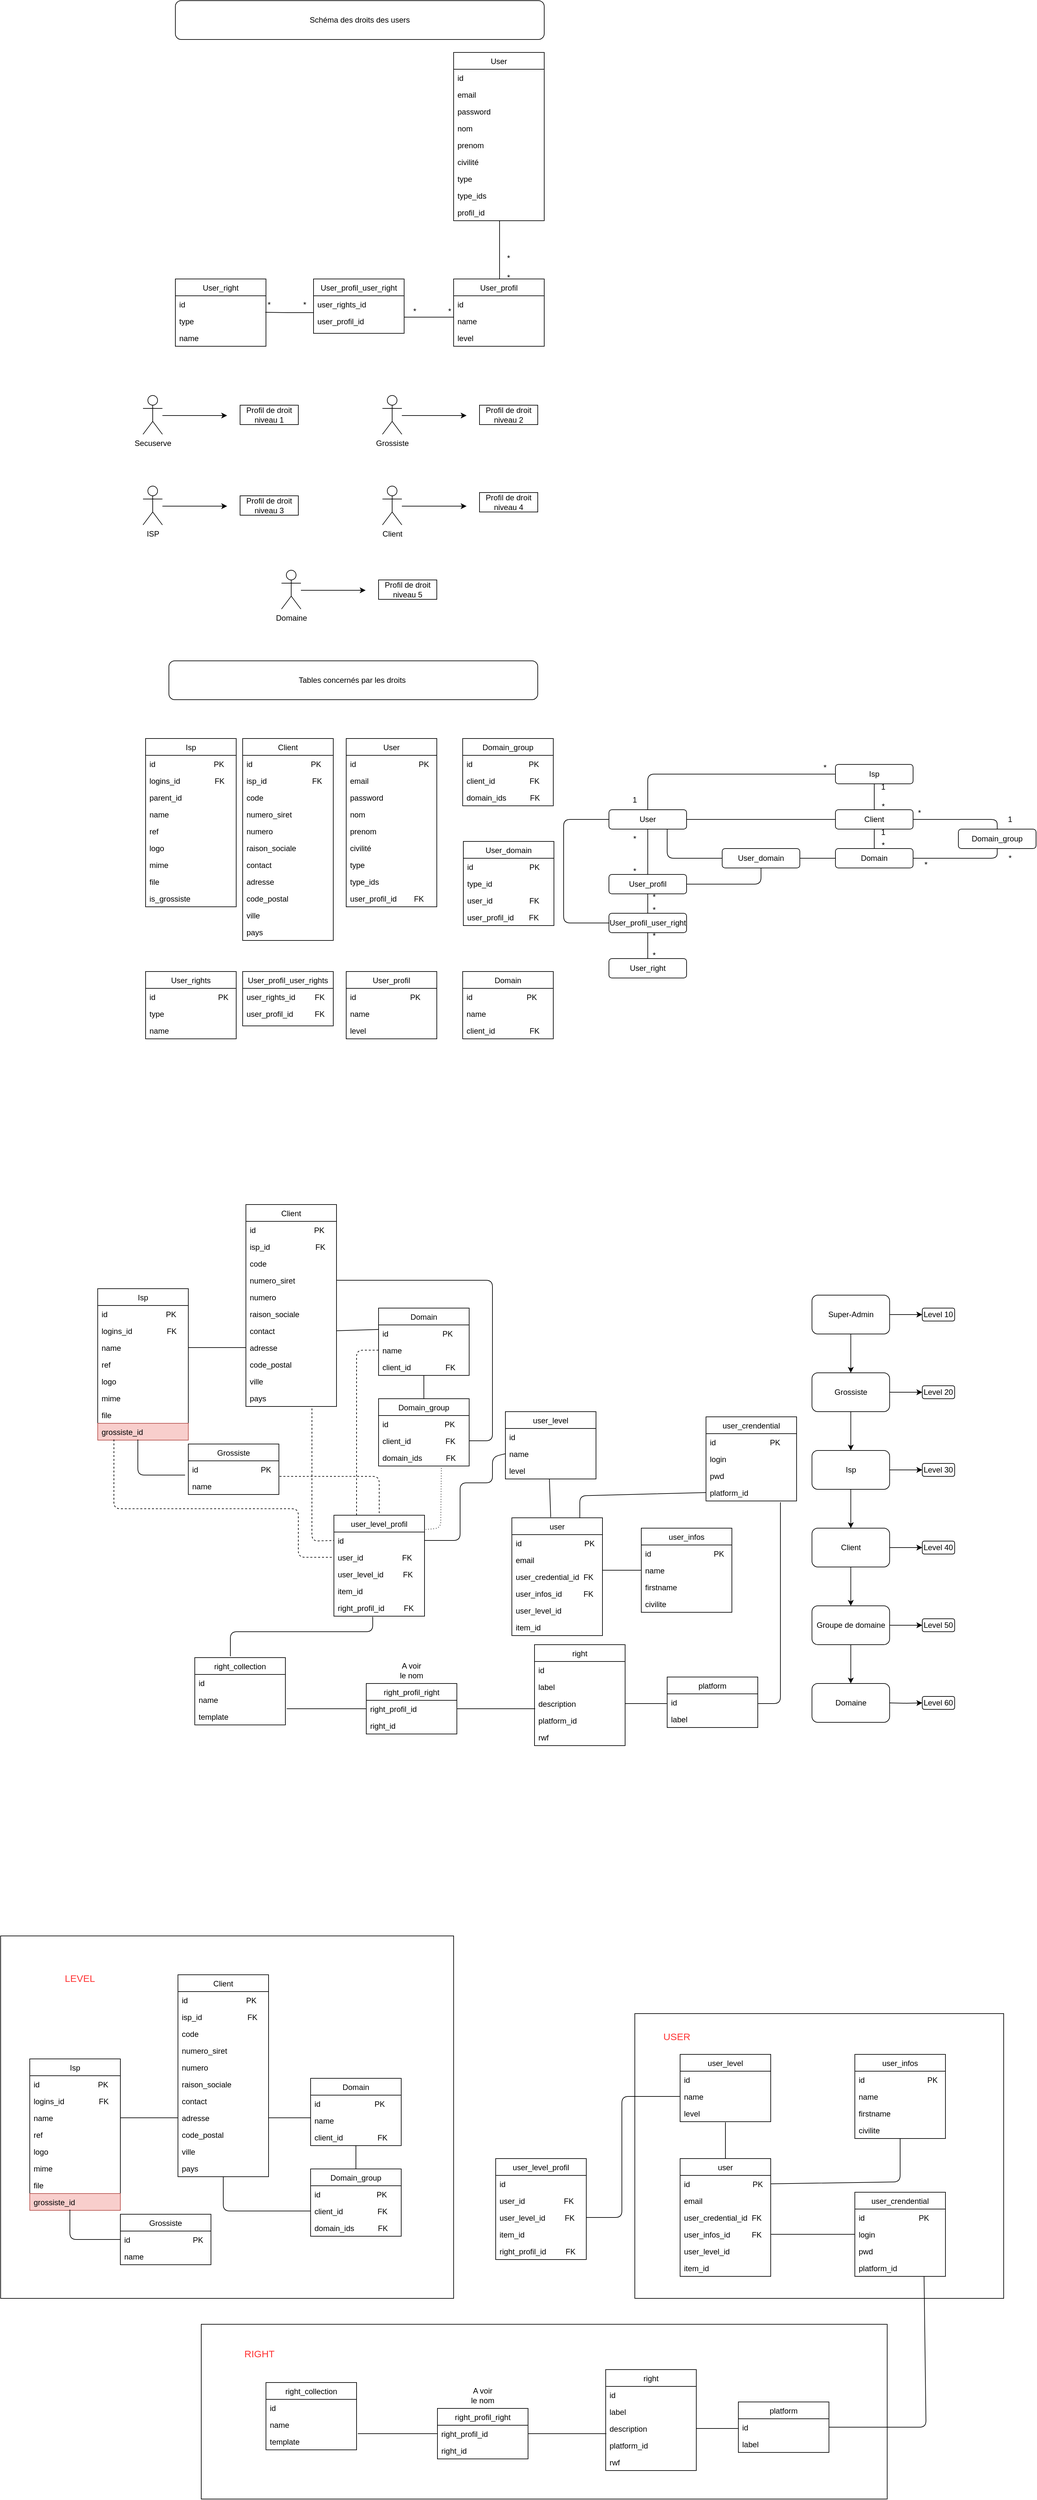 <mxfile version="15.0.3" type="github">
  <diagram id="45M3cRJ7KHBeyDSTx4aS" name="Page-1">
    <mxGraphModel dx="2066" dy="1186" grid="1" gridSize="10" guides="1" tooltips="1" connect="1" arrows="1" fold="1" page="1" pageScale="1" pageWidth="827" pageHeight="1169" math="0" shadow="0">
      <root>
        <mxCell id="0" />
        <mxCell id="1" parent="0" />
        <mxCell id="9uUlgdEzbyNnknoEZAv8-90" value="" style="rounded=0;whiteSpace=wrap;html=1;" vertex="1" parent="1">
          <mxGeometry x="330" y="4260" width="1060" height="270" as="geometry" />
        </mxCell>
        <mxCell id="9uUlgdEzbyNnknoEZAv8-69" value="" style="rounded=0;whiteSpace=wrap;html=1;" vertex="1" parent="1">
          <mxGeometry x="20" y="3660" width="700" height="560" as="geometry" />
        </mxCell>
        <mxCell id="9uUlgdEzbyNnknoEZAv8-31" value="" style="rounded=0;whiteSpace=wrap;html=1;" vertex="1" parent="1">
          <mxGeometry x="1000" y="3780" width="570" height="440" as="geometry" />
        </mxCell>
        <mxCell id="QAtQywHzIfSUDznNIs5P-142" value="Secuserve" style="shape=umlActor;verticalLabelPosition=bottom;verticalAlign=top;html=1;outlineConnect=0;" parent="1" vertex="1">
          <mxGeometry x="240" y="1280" width="30" height="60" as="geometry" />
        </mxCell>
        <mxCell id="QAtQywHzIfSUDznNIs5P-143" value="" style="endArrow=classic;html=1;" parent="1" edge="1">
          <mxGeometry width="50" height="50" relative="1" as="geometry">
            <mxPoint x="270" y="1311" as="sourcePoint" />
            <mxPoint x="370" y="1311" as="targetPoint" />
          </mxGeometry>
        </mxCell>
        <mxCell id="QAtQywHzIfSUDznNIs5P-144" value="Profil de droit niveau 1" style="rounded=0;whiteSpace=wrap;html=1;" parent="1" vertex="1">
          <mxGeometry x="390" y="1295" width="90" height="30" as="geometry" />
        </mxCell>
        <mxCell id="QAtQywHzIfSUDznNIs5P-145" value="Grossiste" style="shape=umlActor;verticalLabelPosition=bottom;verticalAlign=top;html=1;outlineConnect=0;" parent="1" vertex="1">
          <mxGeometry x="610" y="1280" width="30" height="60" as="geometry" />
        </mxCell>
        <mxCell id="QAtQywHzIfSUDznNIs5P-146" value="" style="endArrow=classic;html=1;" parent="1" edge="1">
          <mxGeometry width="50" height="50" relative="1" as="geometry">
            <mxPoint x="640" y="1311" as="sourcePoint" />
            <mxPoint x="740" y="1311" as="targetPoint" />
          </mxGeometry>
        </mxCell>
        <mxCell id="QAtQywHzIfSUDznNIs5P-147" value="ISP" style="shape=umlActor;verticalLabelPosition=bottom;verticalAlign=top;html=1;outlineConnect=0;" parent="1" vertex="1">
          <mxGeometry x="240" y="1420" width="30" height="60" as="geometry" />
        </mxCell>
        <mxCell id="QAtQywHzIfSUDznNIs5P-148" value="" style="endArrow=classic;html=1;" parent="1" edge="1">
          <mxGeometry width="50" height="50" relative="1" as="geometry">
            <mxPoint x="270" y="1451" as="sourcePoint" />
            <mxPoint x="370" y="1451" as="targetPoint" />
          </mxGeometry>
        </mxCell>
        <mxCell id="QAtQywHzIfSUDznNIs5P-149" value="Client" style="shape=umlActor;verticalLabelPosition=bottom;verticalAlign=top;html=1;outlineConnect=0;" parent="1" vertex="1">
          <mxGeometry x="610" y="1420" width="30" height="60" as="geometry" />
        </mxCell>
        <mxCell id="QAtQywHzIfSUDznNIs5P-150" value="" style="endArrow=classic;html=1;" parent="1" edge="1">
          <mxGeometry width="50" height="50" relative="1" as="geometry">
            <mxPoint x="640" y="1451" as="sourcePoint" />
            <mxPoint x="740" y="1451" as="targetPoint" />
          </mxGeometry>
        </mxCell>
        <mxCell id="QAtQywHzIfSUDznNIs5P-151" value="Domaine" style="shape=umlActor;verticalLabelPosition=bottom;verticalAlign=top;html=1;outlineConnect=0;" parent="1" vertex="1">
          <mxGeometry x="454" y="1550" width="30" height="60" as="geometry" />
        </mxCell>
        <mxCell id="QAtQywHzIfSUDznNIs5P-152" value="" style="endArrow=classic;html=1;" parent="1" edge="1">
          <mxGeometry width="50" height="50" relative="1" as="geometry">
            <mxPoint x="484" y="1581" as="sourcePoint" />
            <mxPoint x="584" y="1581" as="targetPoint" />
          </mxGeometry>
        </mxCell>
        <mxCell id="QAtQywHzIfSUDznNIs5P-153" value="Profil de droit niveau&amp;nbsp;2" style="rounded=0;whiteSpace=wrap;html=1;" parent="1" vertex="1">
          <mxGeometry x="760" y="1295" width="90" height="30" as="geometry" />
        </mxCell>
        <mxCell id="QAtQywHzIfSUDznNIs5P-154" value="Profil de droit niveau&amp;nbsp;3" style="rounded=0;whiteSpace=wrap;html=1;" parent="1" vertex="1">
          <mxGeometry x="390" y="1435" width="90" height="30" as="geometry" />
        </mxCell>
        <mxCell id="QAtQywHzIfSUDznNIs5P-155" value="Profil de droit niveau&amp;nbsp;5" style="rounded=0;whiteSpace=wrap;html=1;" parent="1" vertex="1">
          <mxGeometry x="604" y="1565" width="90" height="30" as="geometry" />
        </mxCell>
        <mxCell id="QAtQywHzIfSUDznNIs5P-156" value="Profil de droit niveau&amp;nbsp;4" style="rounded=0;whiteSpace=wrap;html=1;" parent="1" vertex="1">
          <mxGeometry x="760" y="1430" width="90" height="30" as="geometry" />
        </mxCell>
        <mxCell id="QAtQywHzIfSUDznNIs5P-157" value="User_profil" style="swimlane;fontStyle=0;childLayout=stackLayout;horizontal=1;startSize=26;horizontalStack=0;resizeParent=1;resizeParentMax=0;resizeLast=0;collapsible=1;marginBottom=0;" parent="1" vertex="1">
          <mxGeometry x="720" y="1100" width="140" height="104" as="geometry">
            <mxRectangle x="560" y="170" width="90" height="26" as="alternateBounds" />
          </mxGeometry>
        </mxCell>
        <mxCell id="QAtQywHzIfSUDznNIs5P-158" value="id" style="text;strokeColor=none;fillColor=none;align=left;verticalAlign=top;spacingLeft=4;spacingRight=4;overflow=hidden;rotatable=0;points=[[0,0.5],[1,0.5]];portConstraint=eastwest;" parent="QAtQywHzIfSUDznNIs5P-157" vertex="1">
          <mxGeometry y="26" width="140" height="26" as="geometry" />
        </mxCell>
        <mxCell id="QAtQywHzIfSUDznNIs5P-159" value="name" style="text;strokeColor=none;fillColor=none;align=left;verticalAlign=top;spacingLeft=4;spacingRight=4;overflow=hidden;rotatable=0;points=[[0,0.5],[1,0.5]];portConstraint=eastwest;" parent="QAtQywHzIfSUDznNIs5P-157" vertex="1">
          <mxGeometry y="52" width="140" height="26" as="geometry" />
        </mxCell>
        <mxCell id="QAtQywHzIfSUDznNIs5P-160" value="level" style="text;strokeColor=none;fillColor=none;align=left;verticalAlign=top;spacingLeft=4;spacingRight=4;overflow=hidden;rotatable=0;points=[[0,0.5],[1,0.5]];portConstraint=eastwest;" parent="QAtQywHzIfSUDznNIs5P-157" vertex="1">
          <mxGeometry y="78" width="140" height="26" as="geometry" />
        </mxCell>
        <mxCell id="QAtQywHzIfSUDznNIs5P-161" value="User_right" style="swimlane;fontStyle=0;childLayout=stackLayout;horizontal=1;startSize=26;horizontalStack=0;resizeParent=1;resizeParentMax=0;resizeLast=0;collapsible=1;marginBottom=0;" parent="1" vertex="1">
          <mxGeometry x="290" y="1100" width="140" height="104" as="geometry">
            <mxRectangle x="130" y="170" width="90" height="26" as="alternateBounds" />
          </mxGeometry>
        </mxCell>
        <mxCell id="QAtQywHzIfSUDznNIs5P-162" value="id" style="text;strokeColor=none;fillColor=none;align=left;verticalAlign=top;spacingLeft=4;spacingRight=4;overflow=hidden;rotatable=0;points=[[0,0.5],[1,0.5]];portConstraint=eastwest;" parent="QAtQywHzIfSUDznNIs5P-161" vertex="1">
          <mxGeometry y="26" width="140" height="26" as="geometry" />
        </mxCell>
        <mxCell id="QAtQywHzIfSUDznNIs5P-163" value="type" style="text;strokeColor=none;fillColor=none;align=left;verticalAlign=top;spacingLeft=4;spacingRight=4;overflow=hidden;rotatable=0;points=[[0,0.5],[1,0.5]];portConstraint=eastwest;" parent="QAtQywHzIfSUDznNIs5P-161" vertex="1">
          <mxGeometry y="52" width="140" height="26" as="geometry" />
        </mxCell>
        <mxCell id="QAtQywHzIfSUDznNIs5P-164" value="name" style="text;strokeColor=none;fillColor=none;align=left;verticalAlign=top;spacingLeft=4;spacingRight=4;overflow=hidden;rotatable=0;points=[[0,0.5],[1,0.5]];portConstraint=eastwest;" parent="QAtQywHzIfSUDznNIs5P-161" vertex="1">
          <mxGeometry y="78" width="140" height="26" as="geometry" />
        </mxCell>
        <mxCell id="QAtQywHzIfSUDznNIs5P-165" value="User_profil_user_right" style="swimlane;fontStyle=0;childLayout=stackLayout;horizontal=1;startSize=26;horizontalStack=0;resizeParent=1;resizeParentMax=0;resizeLast=0;collapsible=1;marginBottom=0;" parent="1" vertex="1">
          <mxGeometry x="503.5" y="1100" width="140" height="84" as="geometry">
            <mxRectangle x="343.5" y="170" width="160" height="26" as="alternateBounds" />
          </mxGeometry>
        </mxCell>
        <mxCell id="QAtQywHzIfSUDznNIs5P-166" value="user_rights_id" style="text;strokeColor=none;fillColor=none;align=left;verticalAlign=top;spacingLeft=4;spacingRight=4;overflow=hidden;rotatable=0;points=[[0,0.5],[1,0.5]];portConstraint=eastwest;" parent="QAtQywHzIfSUDznNIs5P-165" vertex="1">
          <mxGeometry y="26" width="140" height="26" as="geometry" />
        </mxCell>
        <mxCell id="QAtQywHzIfSUDznNIs5P-167" value="user_profil_id" style="text;strokeColor=none;fillColor=none;align=left;verticalAlign=top;spacingLeft=4;spacingRight=4;overflow=hidden;rotatable=0;points=[[0,0.5],[1,0.5]];portConstraint=eastwest;" parent="QAtQywHzIfSUDznNIs5P-165" vertex="1">
          <mxGeometry y="52" width="140" height="32" as="geometry" />
        </mxCell>
        <mxCell id="QAtQywHzIfSUDznNIs5P-168" value="User" style="swimlane;fontStyle=0;childLayout=stackLayout;horizontal=1;startSize=26;horizontalStack=0;resizeParent=1;resizeParentMax=0;resizeLast=0;collapsible=1;marginBottom=0;" parent="1" vertex="1">
          <mxGeometry x="720" y="750" width="140" height="260" as="geometry">
            <mxRectangle x="560" y="-210" width="60" height="26" as="alternateBounds" />
          </mxGeometry>
        </mxCell>
        <mxCell id="QAtQywHzIfSUDznNIs5P-169" value="id" style="text;strokeColor=none;fillColor=none;align=left;verticalAlign=top;spacingLeft=4;spacingRight=4;overflow=hidden;rotatable=0;points=[[0,0.5],[1,0.5]];portConstraint=eastwest;" parent="QAtQywHzIfSUDznNIs5P-168" vertex="1">
          <mxGeometry y="26" width="140" height="26" as="geometry" />
        </mxCell>
        <mxCell id="QAtQywHzIfSUDznNIs5P-170" value="email" style="text;strokeColor=none;fillColor=none;align=left;verticalAlign=top;spacingLeft=4;spacingRight=4;overflow=hidden;rotatable=0;points=[[0,0.5],[1,0.5]];portConstraint=eastwest;" parent="QAtQywHzIfSUDznNIs5P-168" vertex="1">
          <mxGeometry y="52" width="140" height="26" as="geometry" />
        </mxCell>
        <mxCell id="QAtQywHzIfSUDznNIs5P-171" value="password" style="text;strokeColor=none;fillColor=none;align=left;verticalAlign=top;spacingLeft=4;spacingRight=4;overflow=hidden;rotatable=0;points=[[0,0.5],[1,0.5]];portConstraint=eastwest;" parent="QAtQywHzIfSUDznNIs5P-168" vertex="1">
          <mxGeometry y="78" width="140" height="26" as="geometry" />
        </mxCell>
        <mxCell id="QAtQywHzIfSUDznNIs5P-172" value="nom" style="text;strokeColor=none;fillColor=none;align=left;verticalAlign=top;spacingLeft=4;spacingRight=4;overflow=hidden;rotatable=0;points=[[0,0.5],[1,0.5]];portConstraint=eastwest;" parent="QAtQywHzIfSUDznNIs5P-168" vertex="1">
          <mxGeometry y="104" width="140" height="26" as="geometry" />
        </mxCell>
        <mxCell id="QAtQywHzIfSUDznNIs5P-173" value="prenom" style="text;strokeColor=none;fillColor=none;align=left;verticalAlign=top;spacingLeft=4;spacingRight=4;overflow=hidden;rotatable=0;points=[[0,0.5],[1,0.5]];portConstraint=eastwest;" parent="QAtQywHzIfSUDznNIs5P-168" vertex="1">
          <mxGeometry y="130" width="140" height="26" as="geometry" />
        </mxCell>
        <mxCell id="QAtQywHzIfSUDznNIs5P-174" value="civilité" style="text;strokeColor=none;fillColor=none;align=left;verticalAlign=top;spacingLeft=4;spacingRight=4;overflow=hidden;rotatable=0;points=[[0,0.5],[1,0.5]];portConstraint=eastwest;" parent="QAtQywHzIfSUDznNIs5P-168" vertex="1">
          <mxGeometry y="156" width="140" height="26" as="geometry" />
        </mxCell>
        <mxCell id="QAtQywHzIfSUDznNIs5P-175" value="type" style="text;strokeColor=none;fillColor=none;align=left;verticalAlign=top;spacingLeft=4;spacingRight=4;overflow=hidden;rotatable=0;points=[[0,0.5],[1,0.5]];portConstraint=eastwest;" parent="QAtQywHzIfSUDznNIs5P-168" vertex="1">
          <mxGeometry y="182" width="140" height="26" as="geometry" />
        </mxCell>
        <mxCell id="QAtQywHzIfSUDznNIs5P-176" value="type_ids" style="text;strokeColor=none;fillColor=none;align=left;verticalAlign=top;spacingLeft=4;spacingRight=4;overflow=hidden;rotatable=0;points=[[0,0.5],[1,0.5]];portConstraint=eastwest;" parent="QAtQywHzIfSUDznNIs5P-168" vertex="1">
          <mxGeometry y="208" width="140" height="26" as="geometry" />
        </mxCell>
        <mxCell id="QAtQywHzIfSUDznNIs5P-177" value="profil_id" style="text;strokeColor=none;fillColor=none;align=left;verticalAlign=top;spacingLeft=4;spacingRight=4;overflow=hidden;rotatable=0;points=[[0,0.5],[1,0.5]];portConstraint=eastwest;" parent="QAtQywHzIfSUDznNIs5P-168" vertex="1">
          <mxGeometry y="234" width="140" height="26" as="geometry" />
        </mxCell>
        <mxCell id="QAtQywHzIfSUDznNIs5P-178" value="*" style="text;html=1;strokeColor=none;fillColor=none;align=center;verticalAlign=middle;whiteSpace=wrap;rounded=0;" parent="1" vertex="1">
          <mxGeometry x="785" y="1088" width="40" height="20" as="geometry" />
        </mxCell>
        <mxCell id="QAtQywHzIfSUDznNIs5P-179" value="*" style="text;html=1;strokeColor=none;fillColor=none;align=center;verticalAlign=middle;whiteSpace=wrap;rounded=0;" parent="1" vertex="1">
          <mxGeometry x="785" y="1058" width="40" height="20" as="geometry" />
        </mxCell>
        <mxCell id="QAtQywHzIfSUDznNIs5P-180" value="*" style="text;html=1;strokeColor=none;fillColor=none;align=center;verticalAlign=middle;whiteSpace=wrap;rounded=0;" parent="1" vertex="1">
          <mxGeometry x="470" y="1130" width="40" height="20" as="geometry" />
        </mxCell>
        <mxCell id="QAtQywHzIfSUDznNIs5P-181" value="*" style="text;html=1;strokeColor=none;fillColor=none;align=center;verticalAlign=middle;whiteSpace=wrap;rounded=0;" parent="1" vertex="1">
          <mxGeometry x="415" y="1130" width="40" height="20" as="geometry" />
        </mxCell>
        <mxCell id="QAtQywHzIfSUDznNIs5P-182" value="" style="endArrow=none;html=1;entryX=0;entryY=0.269;entryDx=0;entryDy=0;entryPerimeter=0;" parent="1" target="QAtQywHzIfSUDznNIs5P-159" edge="1">
          <mxGeometry width="50" height="50" relative="1" as="geometry">
            <mxPoint x="644" y="1159" as="sourcePoint" />
            <mxPoint x="710" y="970" as="targetPoint" />
            <Array as="points">
              <mxPoint x="680" y="1159" />
            </Array>
          </mxGeometry>
        </mxCell>
        <mxCell id="QAtQywHzIfSUDznNIs5P-183" value="" style="endArrow=none;html=1;entryX=0;entryY=0.269;entryDx=0;entryDy=0;entryPerimeter=0;" parent="1" edge="1">
          <mxGeometry width="50" height="50" relative="1" as="geometry">
            <mxPoint x="429" y="1151.5" as="sourcePoint" />
            <mxPoint x="504" y="1151.984" as="targetPoint" />
            <Array as="points">
              <mxPoint x="464" y="1151.99" />
            </Array>
          </mxGeometry>
        </mxCell>
        <mxCell id="QAtQywHzIfSUDznNIs5P-184" value="" style="endArrow=none;html=1;" parent="1" edge="1">
          <mxGeometry width="50" height="50" relative="1" as="geometry">
            <mxPoint x="791" y="1100" as="sourcePoint" />
            <mxPoint x="791" y="1010" as="targetPoint" />
          </mxGeometry>
        </mxCell>
        <mxCell id="QAtQywHzIfSUDznNIs5P-185" value="*" style="text;html=1;strokeColor=none;fillColor=none;align=center;verticalAlign=middle;whiteSpace=wrap;rounded=0;" parent="1" vertex="1">
          <mxGeometry x="694" y="1140" width="40" height="20" as="geometry" />
        </mxCell>
        <mxCell id="QAtQywHzIfSUDznNIs5P-186" value="*" style="text;html=1;strokeColor=none;fillColor=none;align=center;verticalAlign=middle;whiteSpace=wrap;rounded=0;" parent="1" vertex="1">
          <mxGeometry x="640" y="1140" width="40" height="20" as="geometry" />
        </mxCell>
        <mxCell id="QAtQywHzIfSUDznNIs5P-187" value="User" style="swimlane;fontStyle=0;childLayout=stackLayout;horizontal=1;startSize=26;horizontalStack=0;resizeParent=1;resizeParentMax=0;resizeLast=0;collapsible=1;marginBottom=0;" parent="1" vertex="1">
          <mxGeometry x="554" y="1810" width="140" height="260" as="geometry">
            <mxRectangle x="560" y="-210" width="60" height="26" as="alternateBounds" />
          </mxGeometry>
        </mxCell>
        <mxCell id="QAtQywHzIfSUDznNIs5P-188" value="id                             PK" style="text;strokeColor=none;fillColor=none;align=left;verticalAlign=top;spacingLeft=4;spacingRight=4;overflow=hidden;rotatable=0;points=[[0,0.5],[1,0.5]];portConstraint=eastwest;" parent="QAtQywHzIfSUDznNIs5P-187" vertex="1">
          <mxGeometry y="26" width="140" height="26" as="geometry" />
        </mxCell>
        <mxCell id="QAtQywHzIfSUDznNIs5P-189" value="email" style="text;strokeColor=none;fillColor=none;align=left;verticalAlign=top;spacingLeft=4;spacingRight=4;overflow=hidden;rotatable=0;points=[[0,0.5],[1,0.5]];portConstraint=eastwest;" parent="QAtQywHzIfSUDznNIs5P-187" vertex="1">
          <mxGeometry y="52" width="140" height="26" as="geometry" />
        </mxCell>
        <mxCell id="QAtQywHzIfSUDznNIs5P-190" value="password" style="text;strokeColor=none;fillColor=none;align=left;verticalAlign=top;spacingLeft=4;spacingRight=4;overflow=hidden;rotatable=0;points=[[0,0.5],[1,0.5]];portConstraint=eastwest;" parent="QAtQywHzIfSUDznNIs5P-187" vertex="1">
          <mxGeometry y="78" width="140" height="26" as="geometry" />
        </mxCell>
        <mxCell id="QAtQywHzIfSUDznNIs5P-191" value="nom" style="text;strokeColor=none;fillColor=none;align=left;verticalAlign=top;spacingLeft=4;spacingRight=4;overflow=hidden;rotatable=0;points=[[0,0.5],[1,0.5]];portConstraint=eastwest;" parent="QAtQywHzIfSUDznNIs5P-187" vertex="1">
          <mxGeometry y="104" width="140" height="26" as="geometry" />
        </mxCell>
        <mxCell id="QAtQywHzIfSUDznNIs5P-192" value="prenom" style="text;strokeColor=none;fillColor=none;align=left;verticalAlign=top;spacingLeft=4;spacingRight=4;overflow=hidden;rotatable=0;points=[[0,0.5],[1,0.5]];portConstraint=eastwest;" parent="QAtQywHzIfSUDznNIs5P-187" vertex="1">
          <mxGeometry y="130" width="140" height="26" as="geometry" />
        </mxCell>
        <mxCell id="QAtQywHzIfSUDznNIs5P-193" value="civilité" style="text;strokeColor=none;fillColor=none;align=left;verticalAlign=top;spacingLeft=4;spacingRight=4;overflow=hidden;rotatable=0;points=[[0,0.5],[1,0.5]];portConstraint=eastwest;" parent="QAtQywHzIfSUDznNIs5P-187" vertex="1">
          <mxGeometry y="156" width="140" height="26" as="geometry" />
        </mxCell>
        <mxCell id="QAtQywHzIfSUDznNIs5P-194" value="type" style="text;strokeColor=none;fillColor=none;align=left;verticalAlign=top;spacingLeft=4;spacingRight=4;overflow=hidden;rotatable=0;points=[[0,0.5],[1,0.5]];portConstraint=eastwest;" parent="QAtQywHzIfSUDznNIs5P-187" vertex="1">
          <mxGeometry y="182" width="140" height="26" as="geometry" />
        </mxCell>
        <mxCell id="QAtQywHzIfSUDznNIs5P-195" value="type_ids" style="text;strokeColor=none;fillColor=none;align=left;verticalAlign=top;spacingLeft=4;spacingRight=4;overflow=hidden;rotatable=0;points=[[0,0.5],[1,0.5]];portConstraint=eastwest;" parent="QAtQywHzIfSUDznNIs5P-187" vertex="1">
          <mxGeometry y="208" width="140" height="26" as="geometry" />
        </mxCell>
        <mxCell id="QAtQywHzIfSUDznNIs5P-196" value="user_profil_id        FK&#xa;" style="text;strokeColor=none;fillColor=none;align=left;verticalAlign=top;spacingLeft=4;spacingRight=4;overflow=hidden;rotatable=0;points=[[0,0.5],[1,0.5]];portConstraint=eastwest;" parent="QAtQywHzIfSUDznNIs5P-187" vertex="1">
          <mxGeometry y="234" width="140" height="26" as="geometry" />
        </mxCell>
        <mxCell id="QAtQywHzIfSUDznNIs5P-197" value="Isp" style="swimlane;fontStyle=0;childLayout=stackLayout;horizontal=1;startSize=26;horizontalStack=0;resizeParent=1;resizeParentMax=0;resizeLast=0;collapsible=1;marginBottom=0;" parent="1" vertex="1">
          <mxGeometry x="244" y="1810" width="140" height="260" as="geometry">
            <mxRectangle x="280" y="-130" width="50" height="26" as="alternateBounds" />
          </mxGeometry>
        </mxCell>
        <mxCell id="QAtQywHzIfSUDznNIs5P-198" value="id                           PK" style="text;strokeColor=none;fillColor=none;align=left;verticalAlign=top;spacingLeft=4;spacingRight=4;overflow=hidden;rotatable=0;points=[[0,0.5],[1,0.5]];portConstraint=eastwest;" parent="QAtQywHzIfSUDznNIs5P-197" vertex="1">
          <mxGeometry y="26" width="140" height="26" as="geometry" />
        </mxCell>
        <mxCell id="QAtQywHzIfSUDznNIs5P-199" value="logins_id                FK" style="text;strokeColor=none;fillColor=none;align=left;verticalAlign=top;spacingLeft=4;spacingRight=4;overflow=hidden;rotatable=0;points=[[0,0.5],[1,0.5]];portConstraint=eastwest;" parent="QAtQywHzIfSUDznNIs5P-197" vertex="1">
          <mxGeometry y="52" width="140" height="26" as="geometry" />
        </mxCell>
        <mxCell id="QAtQywHzIfSUDznNIs5P-200" value="parent_id" style="text;strokeColor=none;fillColor=none;align=left;verticalAlign=top;spacingLeft=4;spacingRight=4;overflow=hidden;rotatable=0;points=[[0,0.5],[1,0.5]];portConstraint=eastwest;" parent="QAtQywHzIfSUDznNIs5P-197" vertex="1">
          <mxGeometry y="78" width="140" height="26" as="geometry" />
        </mxCell>
        <mxCell id="QAtQywHzIfSUDznNIs5P-201" value="name" style="text;strokeColor=none;fillColor=none;align=left;verticalAlign=top;spacingLeft=4;spacingRight=4;overflow=hidden;rotatable=0;points=[[0,0.5],[1,0.5]];portConstraint=eastwest;" parent="QAtQywHzIfSUDznNIs5P-197" vertex="1">
          <mxGeometry y="104" width="140" height="26" as="geometry" />
        </mxCell>
        <mxCell id="QAtQywHzIfSUDznNIs5P-202" value="ref" style="text;strokeColor=none;fillColor=none;align=left;verticalAlign=top;spacingLeft=4;spacingRight=4;overflow=hidden;rotatable=0;points=[[0,0.5],[1,0.5]];portConstraint=eastwest;" parent="QAtQywHzIfSUDznNIs5P-197" vertex="1">
          <mxGeometry y="130" width="140" height="26" as="geometry" />
        </mxCell>
        <mxCell id="QAtQywHzIfSUDznNIs5P-203" value="logo" style="text;strokeColor=none;fillColor=none;align=left;verticalAlign=top;spacingLeft=4;spacingRight=4;overflow=hidden;rotatable=0;points=[[0,0.5],[1,0.5]];portConstraint=eastwest;" parent="QAtQywHzIfSUDznNIs5P-197" vertex="1">
          <mxGeometry y="156" width="140" height="26" as="geometry" />
        </mxCell>
        <mxCell id="QAtQywHzIfSUDznNIs5P-204" value="mime" style="text;strokeColor=none;fillColor=none;align=left;verticalAlign=top;spacingLeft=4;spacingRight=4;overflow=hidden;rotatable=0;points=[[0,0.5],[1,0.5]];portConstraint=eastwest;" parent="QAtQywHzIfSUDznNIs5P-197" vertex="1">
          <mxGeometry y="182" width="140" height="26" as="geometry" />
        </mxCell>
        <mxCell id="QAtQywHzIfSUDznNIs5P-205" value="file" style="text;strokeColor=none;fillColor=none;align=left;verticalAlign=top;spacingLeft=4;spacingRight=4;overflow=hidden;rotatable=0;points=[[0,0.5],[1,0.5]];portConstraint=eastwest;" parent="QAtQywHzIfSUDznNIs5P-197" vertex="1">
          <mxGeometry y="208" width="140" height="26" as="geometry" />
        </mxCell>
        <mxCell id="QAtQywHzIfSUDznNIs5P-206" value="is_grossiste" style="text;strokeColor=none;fillColor=none;align=left;verticalAlign=top;spacingLeft=4;spacingRight=4;overflow=hidden;rotatable=0;points=[[0,0.5],[1,0.5]];portConstraint=eastwest;" parent="QAtQywHzIfSUDznNIs5P-197" vertex="1">
          <mxGeometry y="234" width="140" height="26" as="geometry" />
        </mxCell>
        <mxCell id="QAtQywHzIfSUDznNIs5P-207" value="Client" style="swimlane;fontStyle=0;childLayout=stackLayout;horizontal=1;startSize=26;horizontalStack=0;resizeParent=1;resizeParentMax=0;resizeLast=0;collapsible=1;marginBottom=0;" parent="1" vertex="1">
          <mxGeometry x="394" y="1810" width="140" height="312" as="geometry">
            <mxRectangle x="280" y="-130" width="50" height="26" as="alternateBounds" />
          </mxGeometry>
        </mxCell>
        <mxCell id="QAtQywHzIfSUDznNIs5P-208" value="id                           PK" style="text;strokeColor=none;fillColor=none;align=left;verticalAlign=top;spacingLeft=4;spacingRight=4;overflow=hidden;rotatable=0;points=[[0,0.5],[1,0.5]];portConstraint=eastwest;" parent="QAtQywHzIfSUDznNIs5P-207" vertex="1">
          <mxGeometry y="26" width="140" height="26" as="geometry" />
        </mxCell>
        <mxCell id="QAtQywHzIfSUDznNIs5P-209" value="isp_id                     FK" style="text;strokeColor=none;fillColor=none;align=left;verticalAlign=top;spacingLeft=4;spacingRight=4;overflow=hidden;rotatable=0;points=[[0,0.5],[1,0.5]];portConstraint=eastwest;" parent="QAtQywHzIfSUDznNIs5P-207" vertex="1">
          <mxGeometry y="52" width="140" height="26" as="geometry" />
        </mxCell>
        <mxCell id="QAtQywHzIfSUDznNIs5P-210" value="code" style="text;strokeColor=none;fillColor=none;align=left;verticalAlign=top;spacingLeft=4;spacingRight=4;overflow=hidden;rotatable=0;points=[[0,0.5],[1,0.5]];portConstraint=eastwest;" parent="QAtQywHzIfSUDznNIs5P-207" vertex="1">
          <mxGeometry y="78" width="140" height="26" as="geometry" />
        </mxCell>
        <mxCell id="QAtQywHzIfSUDznNIs5P-211" value="numero_siret" style="text;strokeColor=none;fillColor=none;align=left;verticalAlign=top;spacingLeft=4;spacingRight=4;overflow=hidden;rotatable=0;points=[[0,0.5],[1,0.5]];portConstraint=eastwest;" parent="QAtQywHzIfSUDznNIs5P-207" vertex="1">
          <mxGeometry y="104" width="140" height="26" as="geometry" />
        </mxCell>
        <mxCell id="QAtQywHzIfSUDznNIs5P-212" value="numero" style="text;strokeColor=none;fillColor=none;align=left;verticalAlign=top;spacingLeft=4;spacingRight=4;overflow=hidden;rotatable=0;points=[[0,0.5],[1,0.5]];portConstraint=eastwest;" parent="QAtQywHzIfSUDznNIs5P-207" vertex="1">
          <mxGeometry y="130" width="140" height="26" as="geometry" />
        </mxCell>
        <mxCell id="QAtQywHzIfSUDznNIs5P-213" value="raison_sociale" style="text;strokeColor=none;fillColor=none;align=left;verticalAlign=top;spacingLeft=4;spacingRight=4;overflow=hidden;rotatable=0;points=[[0,0.5],[1,0.5]];portConstraint=eastwest;" parent="QAtQywHzIfSUDznNIs5P-207" vertex="1">
          <mxGeometry y="156" width="140" height="26" as="geometry" />
        </mxCell>
        <mxCell id="QAtQywHzIfSUDznNIs5P-214" value="contact" style="text;strokeColor=none;fillColor=none;align=left;verticalAlign=top;spacingLeft=4;spacingRight=4;overflow=hidden;rotatable=0;points=[[0,0.5],[1,0.5]];portConstraint=eastwest;" parent="QAtQywHzIfSUDznNIs5P-207" vertex="1">
          <mxGeometry y="182" width="140" height="26" as="geometry" />
        </mxCell>
        <mxCell id="QAtQywHzIfSUDznNIs5P-215" value="adresse" style="text;strokeColor=none;fillColor=none;align=left;verticalAlign=top;spacingLeft=4;spacingRight=4;overflow=hidden;rotatable=0;points=[[0,0.5],[1,0.5]];portConstraint=eastwest;" parent="QAtQywHzIfSUDznNIs5P-207" vertex="1">
          <mxGeometry y="208" width="140" height="26" as="geometry" />
        </mxCell>
        <mxCell id="QAtQywHzIfSUDznNIs5P-216" value="code_postal" style="text;strokeColor=none;fillColor=none;align=left;verticalAlign=top;spacingLeft=4;spacingRight=4;overflow=hidden;rotatable=0;points=[[0,0.5],[1,0.5]];portConstraint=eastwest;" parent="QAtQywHzIfSUDznNIs5P-207" vertex="1">
          <mxGeometry y="234" width="140" height="26" as="geometry" />
        </mxCell>
        <mxCell id="QAtQywHzIfSUDznNIs5P-217" value="ville" style="text;strokeColor=none;fillColor=none;align=left;verticalAlign=top;spacingLeft=4;spacingRight=4;overflow=hidden;rotatable=0;points=[[0,0.5],[1,0.5]];portConstraint=eastwest;" parent="QAtQywHzIfSUDznNIs5P-207" vertex="1">
          <mxGeometry y="260" width="140" height="26" as="geometry" />
        </mxCell>
        <mxCell id="QAtQywHzIfSUDznNIs5P-218" value="pays" style="text;strokeColor=none;fillColor=none;align=left;verticalAlign=top;spacingLeft=4;spacingRight=4;overflow=hidden;rotatable=0;points=[[0,0.5],[1,0.5]];portConstraint=eastwest;" parent="QAtQywHzIfSUDznNIs5P-207" vertex="1">
          <mxGeometry y="286" width="140" height="26" as="geometry" />
        </mxCell>
        <mxCell id="QAtQywHzIfSUDznNIs5P-219" value="Schéma des droits des users" style="rounded=1;whiteSpace=wrap;html=1;" parent="1" vertex="1">
          <mxGeometry x="290" y="670" width="570" height="60" as="geometry" />
        </mxCell>
        <mxCell id="QAtQywHzIfSUDznNIs5P-220" value="Tables concernés par les droits&amp;nbsp;" style="rounded=1;whiteSpace=wrap;html=1;" parent="1" vertex="1">
          <mxGeometry x="280" y="1690" width="570" height="60" as="geometry" />
        </mxCell>
        <mxCell id="QAtQywHzIfSUDznNIs5P-221" value="Domain_group" style="swimlane;fontStyle=0;childLayout=stackLayout;horizontal=1;startSize=26;horizontalStack=0;resizeParent=1;resizeParentMax=0;resizeLast=0;collapsible=1;marginBottom=0;" parent="1" vertex="1">
          <mxGeometry x="734" y="1810" width="140" height="104" as="geometry">
            <mxRectangle x="280" y="-130" width="50" height="26" as="alternateBounds" />
          </mxGeometry>
        </mxCell>
        <mxCell id="QAtQywHzIfSUDznNIs5P-222" value="id                          PK" style="text;strokeColor=none;fillColor=none;align=left;verticalAlign=top;spacingLeft=4;spacingRight=4;overflow=hidden;rotatable=0;points=[[0,0.5],[1,0.5]];portConstraint=eastwest;" parent="QAtQywHzIfSUDznNIs5P-221" vertex="1">
          <mxGeometry y="26" width="140" height="26" as="geometry" />
        </mxCell>
        <mxCell id="QAtQywHzIfSUDznNIs5P-223" value="client_id                FK" style="text;strokeColor=none;fillColor=none;align=left;verticalAlign=top;spacingLeft=4;spacingRight=4;overflow=hidden;rotatable=0;points=[[0,0.5],[1,0.5]];portConstraint=eastwest;" parent="QAtQywHzIfSUDznNIs5P-221" vertex="1">
          <mxGeometry y="52" width="140" height="26" as="geometry" />
        </mxCell>
        <mxCell id="QAtQywHzIfSUDznNIs5P-224" value="domain_ids           FK" style="text;strokeColor=none;fillColor=none;align=left;verticalAlign=top;spacingLeft=4;spacingRight=4;overflow=hidden;rotatable=0;points=[[0,0.5],[1,0.5]];portConstraint=eastwest;" parent="QAtQywHzIfSUDznNIs5P-221" vertex="1">
          <mxGeometry y="78" width="140" height="26" as="geometry" />
        </mxCell>
        <mxCell id="QAtQywHzIfSUDznNIs5P-225" value="User_rights" style="swimlane;fontStyle=0;childLayout=stackLayout;horizontal=1;startSize=26;horizontalStack=0;resizeParent=1;resizeParentMax=0;resizeLast=0;collapsible=1;marginBottom=0;" parent="1" vertex="1">
          <mxGeometry x="244" y="2170" width="140" height="104" as="geometry">
            <mxRectangle x="130" y="170" width="90" height="26" as="alternateBounds" />
          </mxGeometry>
        </mxCell>
        <mxCell id="QAtQywHzIfSUDznNIs5P-226" value="id                             PK" style="text;strokeColor=none;fillColor=none;align=left;verticalAlign=top;spacingLeft=4;spacingRight=4;overflow=hidden;rotatable=0;points=[[0,0.5],[1,0.5]];portConstraint=eastwest;" parent="QAtQywHzIfSUDznNIs5P-225" vertex="1">
          <mxGeometry y="26" width="140" height="26" as="geometry" />
        </mxCell>
        <mxCell id="QAtQywHzIfSUDznNIs5P-227" value="type" style="text;strokeColor=none;fillColor=none;align=left;verticalAlign=top;spacingLeft=4;spacingRight=4;overflow=hidden;rotatable=0;points=[[0,0.5],[1,0.5]];portConstraint=eastwest;" parent="QAtQywHzIfSUDznNIs5P-225" vertex="1">
          <mxGeometry y="52" width="140" height="26" as="geometry" />
        </mxCell>
        <mxCell id="QAtQywHzIfSUDznNIs5P-228" value="name" style="text;strokeColor=none;fillColor=none;align=left;verticalAlign=top;spacingLeft=4;spacingRight=4;overflow=hidden;rotatable=0;points=[[0,0.5],[1,0.5]];portConstraint=eastwest;" parent="QAtQywHzIfSUDznNIs5P-225" vertex="1">
          <mxGeometry y="78" width="140" height="26" as="geometry" />
        </mxCell>
        <mxCell id="QAtQywHzIfSUDznNIs5P-229" value="User_profil_user_rights" style="swimlane;fontStyle=0;childLayout=stackLayout;horizontal=1;startSize=26;horizontalStack=0;resizeParent=1;resizeParentMax=0;resizeLast=0;collapsible=1;marginBottom=0;" parent="1" vertex="1">
          <mxGeometry x="394" y="2170" width="140" height="84" as="geometry">
            <mxRectangle x="343.5" y="170" width="160" height="26" as="alternateBounds" />
          </mxGeometry>
        </mxCell>
        <mxCell id="QAtQywHzIfSUDznNIs5P-230" value="user_rights_id         FK" style="text;strokeColor=none;fillColor=none;align=left;verticalAlign=top;spacingLeft=4;spacingRight=4;overflow=hidden;rotatable=0;points=[[0,0.5],[1,0.5]];portConstraint=eastwest;" parent="QAtQywHzIfSUDznNIs5P-229" vertex="1">
          <mxGeometry y="26" width="140" height="26" as="geometry" />
        </mxCell>
        <mxCell id="QAtQywHzIfSUDznNIs5P-231" value="user_profil_id          FK" style="text;strokeColor=none;fillColor=none;align=left;verticalAlign=top;spacingLeft=4;spacingRight=4;overflow=hidden;rotatable=0;points=[[0,0.5],[1,0.5]];portConstraint=eastwest;" parent="QAtQywHzIfSUDznNIs5P-229" vertex="1">
          <mxGeometry y="52" width="140" height="32" as="geometry" />
        </mxCell>
        <mxCell id="QAtQywHzIfSUDznNIs5P-232" value="User_profil" style="swimlane;fontStyle=0;childLayout=stackLayout;horizontal=1;startSize=26;horizontalStack=0;resizeParent=1;resizeParentMax=0;resizeLast=0;collapsible=1;marginBottom=0;" parent="1" vertex="1">
          <mxGeometry x="554" y="2170" width="140" height="104" as="geometry">
            <mxRectangle x="560" y="170" width="90" height="26" as="alternateBounds" />
          </mxGeometry>
        </mxCell>
        <mxCell id="QAtQywHzIfSUDznNIs5P-233" value="id                         PK" style="text;strokeColor=none;fillColor=none;align=left;verticalAlign=top;spacingLeft=4;spacingRight=4;overflow=hidden;rotatable=0;points=[[0,0.5],[1,0.5]];portConstraint=eastwest;" parent="QAtQywHzIfSUDznNIs5P-232" vertex="1">
          <mxGeometry y="26" width="140" height="26" as="geometry" />
        </mxCell>
        <mxCell id="QAtQywHzIfSUDznNIs5P-234" value="name" style="text;strokeColor=none;fillColor=none;align=left;verticalAlign=top;spacingLeft=4;spacingRight=4;overflow=hidden;rotatable=0;points=[[0,0.5],[1,0.5]];portConstraint=eastwest;" parent="QAtQywHzIfSUDznNIs5P-232" vertex="1">
          <mxGeometry y="52" width="140" height="26" as="geometry" />
        </mxCell>
        <mxCell id="QAtQywHzIfSUDznNIs5P-235" value="level" style="text;strokeColor=none;fillColor=none;align=left;verticalAlign=top;spacingLeft=4;spacingRight=4;overflow=hidden;rotatable=0;points=[[0,0.5],[1,0.5]];portConstraint=eastwest;" parent="QAtQywHzIfSUDznNIs5P-232" vertex="1">
          <mxGeometry y="78" width="140" height="26" as="geometry" />
        </mxCell>
        <mxCell id="QAtQywHzIfSUDznNIs5P-236" value="Domain" style="swimlane;fontStyle=0;childLayout=stackLayout;horizontal=1;startSize=26;horizontalStack=0;resizeParent=1;resizeParentMax=0;resizeLast=0;collapsible=1;marginBottom=0;" parent="1" vertex="1">
          <mxGeometry x="734" y="2170" width="140" height="104" as="geometry">
            <mxRectangle x="560" y="170" width="90" height="26" as="alternateBounds" />
          </mxGeometry>
        </mxCell>
        <mxCell id="QAtQywHzIfSUDznNIs5P-237" value="id                         PK" style="text;strokeColor=none;fillColor=none;align=left;verticalAlign=top;spacingLeft=4;spacingRight=4;overflow=hidden;rotatable=0;points=[[0,0.5],[1,0.5]];portConstraint=eastwest;" parent="QAtQywHzIfSUDznNIs5P-236" vertex="1">
          <mxGeometry y="26" width="140" height="26" as="geometry" />
        </mxCell>
        <mxCell id="QAtQywHzIfSUDznNIs5P-238" value="name" style="text;strokeColor=none;fillColor=none;align=left;verticalAlign=top;spacingLeft=4;spacingRight=4;overflow=hidden;rotatable=0;points=[[0,0.5],[1,0.5]];portConstraint=eastwest;" parent="QAtQywHzIfSUDznNIs5P-236" vertex="1">
          <mxGeometry y="52" width="140" height="26" as="geometry" />
        </mxCell>
        <mxCell id="QAtQywHzIfSUDznNIs5P-239" value="client_id                FK" style="text;strokeColor=none;fillColor=none;align=left;verticalAlign=top;spacingLeft=4;spacingRight=4;overflow=hidden;rotatable=0;points=[[0,0.5],[1,0.5]];portConstraint=eastwest;" parent="QAtQywHzIfSUDznNIs5P-236" vertex="1">
          <mxGeometry y="78" width="140" height="26" as="geometry" />
        </mxCell>
        <mxCell id="QAtQywHzIfSUDznNIs5P-240" value="User_domain" style="swimlane;fontStyle=0;childLayout=stackLayout;horizontal=1;startSize=26;horizontalStack=0;resizeParent=1;resizeParentMax=0;resizeLast=0;collapsible=1;marginBottom=0;" parent="1" vertex="1">
          <mxGeometry x="735" y="1969" width="140" height="130" as="geometry">
            <mxRectangle x="560" y="170" width="90" height="26" as="alternateBounds" />
          </mxGeometry>
        </mxCell>
        <mxCell id="QAtQywHzIfSUDznNIs5P-241" value="id                          PK" style="text;strokeColor=none;fillColor=none;align=left;verticalAlign=top;spacingLeft=4;spacingRight=4;overflow=hidden;rotatable=0;points=[[0,0.5],[1,0.5]];portConstraint=eastwest;" parent="QAtQywHzIfSUDznNIs5P-240" vertex="1">
          <mxGeometry y="26" width="140" height="26" as="geometry" />
        </mxCell>
        <mxCell id="QAtQywHzIfSUDznNIs5P-242" value="type_id                " style="text;strokeColor=none;fillColor=none;align=left;verticalAlign=top;spacingLeft=4;spacingRight=4;overflow=hidden;rotatable=0;points=[[0,0.5],[1,0.5]];portConstraint=eastwest;" parent="QAtQywHzIfSUDznNIs5P-240" vertex="1">
          <mxGeometry y="52" width="140" height="26" as="geometry" />
        </mxCell>
        <mxCell id="QAtQywHzIfSUDznNIs5P-243" value="user_id                 FK" style="text;strokeColor=none;fillColor=none;align=left;verticalAlign=top;spacingLeft=4;spacingRight=4;overflow=hidden;rotatable=0;points=[[0,0.5],[1,0.5]];portConstraint=eastwest;" parent="QAtQywHzIfSUDznNIs5P-240" vertex="1">
          <mxGeometry y="78" width="140" height="26" as="geometry" />
        </mxCell>
        <mxCell id="QAtQywHzIfSUDznNIs5P-244" value="user_profil_id       FK" style="text;strokeColor=none;fillColor=none;align=left;verticalAlign=top;spacingLeft=4;spacingRight=4;overflow=hidden;rotatable=0;points=[[0,0.5],[1,0.5]];portConstraint=eastwest;" parent="QAtQywHzIfSUDznNIs5P-240" vertex="1">
          <mxGeometry y="104" width="140" height="26" as="geometry" />
        </mxCell>
        <mxCell id="QAtQywHzIfSUDznNIs5P-245" value="Isp" style="rounded=1;whiteSpace=wrap;html=1;" parent="1" vertex="1">
          <mxGeometry x="1310" y="1850" width="120" height="30" as="geometry" />
        </mxCell>
        <mxCell id="QAtQywHzIfSUDznNIs5P-246" value="Client" style="rounded=1;whiteSpace=wrap;html=1;" parent="1" vertex="1">
          <mxGeometry x="1310" y="1920" width="120" height="30" as="geometry" />
        </mxCell>
        <mxCell id="QAtQywHzIfSUDznNIs5P-247" value="Domain_group" style="rounded=1;whiteSpace=wrap;html=1;" parent="1" vertex="1">
          <mxGeometry x="1500" y="1950" width="120" height="30" as="geometry" />
        </mxCell>
        <mxCell id="QAtQywHzIfSUDznNIs5P-248" value="User_domain" style="rounded=1;whiteSpace=wrap;html=1;" parent="1" vertex="1">
          <mxGeometry x="1135" y="1980" width="120" height="30" as="geometry" />
        </mxCell>
        <mxCell id="QAtQywHzIfSUDznNIs5P-249" value="User_profil_user_right" style="rounded=1;whiteSpace=wrap;html=1;" parent="1" vertex="1">
          <mxGeometry x="960" y="2080" width="120" height="30" as="geometry" />
        </mxCell>
        <mxCell id="QAtQywHzIfSUDznNIs5P-250" value="User_profil" style="rounded=1;whiteSpace=wrap;html=1;" parent="1" vertex="1">
          <mxGeometry x="960" y="2020" width="120" height="30" as="geometry" />
        </mxCell>
        <mxCell id="QAtQywHzIfSUDznNIs5P-251" value="User_right" style="rounded=1;whiteSpace=wrap;html=1;" parent="1" vertex="1">
          <mxGeometry x="960" y="2150" width="120" height="30" as="geometry" />
        </mxCell>
        <mxCell id="QAtQywHzIfSUDznNIs5P-252" value="User" style="rounded=1;whiteSpace=wrap;html=1;" parent="1" vertex="1">
          <mxGeometry x="960" y="1920" width="120" height="30" as="geometry" />
        </mxCell>
        <mxCell id="QAtQywHzIfSUDznNIs5P-253" value="Domain" style="rounded=1;whiteSpace=wrap;html=1;" parent="1" vertex="1">
          <mxGeometry x="1310" y="1980" width="120" height="30" as="geometry" />
        </mxCell>
        <mxCell id="QAtQywHzIfSUDznNIs5P-254" value="1" style="text;html=1;strokeColor=none;fillColor=none;align=center;verticalAlign=middle;whiteSpace=wrap;rounded=0;" parent="1" vertex="1">
          <mxGeometry x="1374" y="1880" width="20" height="10" as="geometry" />
        </mxCell>
        <mxCell id="QAtQywHzIfSUDznNIs5P-255" value="*" style="text;html=1;strokeColor=none;fillColor=none;align=center;verticalAlign=middle;whiteSpace=wrap;rounded=0;" parent="1" vertex="1">
          <mxGeometry x="1374" y="1910" width="20" height="10" as="geometry" />
        </mxCell>
        <mxCell id="QAtQywHzIfSUDznNIs5P-256" value="" style="endArrow=none;html=1;exitX=0.5;exitY=0;exitDx=0;exitDy=0;entryX=0;entryY=0.5;entryDx=0;entryDy=0;" parent="1" source="QAtQywHzIfSUDznNIs5P-252" target="QAtQywHzIfSUDznNIs5P-245" edge="1">
          <mxGeometry width="50" height="50" relative="1" as="geometry">
            <mxPoint x="1110" y="1790" as="sourcePoint" />
            <mxPoint x="1160" y="1740" as="targetPoint" />
            <Array as="points">
              <mxPoint x="1020" y="1865" />
            </Array>
          </mxGeometry>
        </mxCell>
        <mxCell id="QAtQywHzIfSUDznNIs5P-257" value="" style="endArrow=none;html=1;entryX=0.5;entryY=1;entryDx=0;entryDy=0;" parent="1" target="QAtQywHzIfSUDznNIs5P-245" edge="1">
          <mxGeometry width="50" height="50" relative="1" as="geometry">
            <mxPoint x="1370" y="1920" as="sourcePoint" />
            <mxPoint x="1160" y="1740" as="targetPoint" />
          </mxGeometry>
        </mxCell>
        <mxCell id="QAtQywHzIfSUDznNIs5P-258" value="" style="endArrow=none;html=1;exitX=1;exitY=0.5;exitDx=0;exitDy=0;entryX=0.5;entryY=1;entryDx=0;entryDy=0;" parent="1" source="QAtQywHzIfSUDznNIs5P-253" target="QAtQywHzIfSUDznNIs5P-247" edge="1">
          <mxGeometry width="50" height="50" relative="1" as="geometry">
            <mxPoint x="1110" y="1790" as="sourcePoint" />
            <mxPoint x="1160" y="1740" as="targetPoint" />
            <Array as="points">
              <mxPoint x="1560" y="1995" />
            </Array>
          </mxGeometry>
        </mxCell>
        <mxCell id="QAtQywHzIfSUDznNIs5P-259" value="" style="endArrow=none;html=1;exitX=0.5;exitY=0;exitDx=0;exitDy=0;entryX=1;entryY=0.5;entryDx=0;entryDy=0;" parent="1" source="QAtQywHzIfSUDznNIs5P-247" target="QAtQywHzIfSUDznNIs5P-246" edge="1">
          <mxGeometry width="50" height="50" relative="1" as="geometry">
            <mxPoint x="1110" y="1790" as="sourcePoint" />
            <mxPoint x="1160" y="1740" as="targetPoint" />
            <Array as="points">
              <mxPoint x="1560" y="1935" />
            </Array>
          </mxGeometry>
        </mxCell>
        <mxCell id="QAtQywHzIfSUDznNIs5P-260" value="" style="endArrow=none;html=1;exitX=1;exitY=0.5;exitDx=0;exitDy=0;entryX=0;entryY=0.5;entryDx=0;entryDy=0;" parent="1" source="QAtQywHzIfSUDznNIs5P-252" target="QAtQywHzIfSUDznNIs5P-246" edge="1">
          <mxGeometry width="50" height="50" relative="1" as="geometry">
            <mxPoint x="1110" y="1790" as="sourcePoint" />
            <mxPoint x="1160" y="1740" as="targetPoint" />
          </mxGeometry>
        </mxCell>
        <mxCell id="QAtQywHzIfSUDznNIs5P-261" value="" style="endArrow=none;html=1;exitX=1;exitY=0.5;exitDx=0;exitDy=0;entryX=0;entryY=0.5;entryDx=0;entryDy=0;" parent="1" source="QAtQywHzIfSUDznNIs5P-248" target="QAtQywHzIfSUDznNIs5P-253" edge="1">
          <mxGeometry width="50" height="50" relative="1" as="geometry">
            <mxPoint x="1110" y="1790" as="sourcePoint" />
            <mxPoint x="1160" y="1740" as="targetPoint" />
          </mxGeometry>
        </mxCell>
        <mxCell id="QAtQywHzIfSUDznNIs5P-262" value="" style="endArrow=none;html=1;exitX=1;exitY=0.5;exitDx=0;exitDy=0;entryX=0.5;entryY=1;entryDx=0;entryDy=0;" parent="1" source="QAtQywHzIfSUDznNIs5P-250" target="QAtQywHzIfSUDznNIs5P-248" edge="1">
          <mxGeometry width="50" height="50" relative="1" as="geometry">
            <mxPoint x="1110" y="1790" as="sourcePoint" />
            <mxPoint x="1160" y="1740" as="targetPoint" />
            <Array as="points">
              <mxPoint x="1195" y="2035" />
            </Array>
          </mxGeometry>
        </mxCell>
        <mxCell id="QAtQywHzIfSUDznNIs5P-263" value="" style="endArrow=none;html=1;exitX=0.75;exitY=1;exitDx=0;exitDy=0;entryX=0;entryY=0.5;entryDx=0;entryDy=0;" parent="1" source="QAtQywHzIfSUDznNIs5P-252" target="QAtQywHzIfSUDznNIs5P-248" edge="1">
          <mxGeometry width="50" height="50" relative="1" as="geometry">
            <mxPoint x="1050" y="1820" as="sourcePoint" />
            <mxPoint x="1160" y="1740" as="targetPoint" />
            <Array as="points">
              <mxPoint x="1050" y="1995" />
            </Array>
          </mxGeometry>
        </mxCell>
        <mxCell id="QAtQywHzIfSUDznNIs5P-264" value="" style="endArrow=none;html=1;exitX=0.5;exitY=0;exitDx=0;exitDy=0;entryX=0.5;entryY=1;entryDx=0;entryDy=0;" parent="1" source="QAtQywHzIfSUDznNIs5P-250" target="QAtQywHzIfSUDznNIs5P-252" edge="1">
          <mxGeometry width="50" height="50" relative="1" as="geometry">
            <mxPoint x="1110" y="1790" as="sourcePoint" />
            <mxPoint x="1160" y="1740" as="targetPoint" />
          </mxGeometry>
        </mxCell>
        <mxCell id="QAtQywHzIfSUDznNIs5P-265" value="" style="endArrow=none;html=1;exitX=0.5;exitY=0;exitDx=0;exitDy=0;entryX=0.5;entryY=1;entryDx=0;entryDy=0;" parent="1" source="QAtQywHzIfSUDznNIs5P-253" target="QAtQywHzIfSUDznNIs5P-246" edge="1">
          <mxGeometry width="50" height="50" relative="1" as="geometry">
            <mxPoint x="1110" y="1790" as="sourcePoint" />
            <mxPoint x="1160" y="1740" as="targetPoint" />
          </mxGeometry>
        </mxCell>
        <mxCell id="QAtQywHzIfSUDznNIs5P-266" value="" style="endArrow=none;html=1;exitX=0;exitY=0.5;exitDx=0;exitDy=0;entryX=0;entryY=0.5;entryDx=0;entryDy=0;" parent="1" source="QAtQywHzIfSUDznNIs5P-249" target="QAtQywHzIfSUDznNIs5P-252" edge="1">
          <mxGeometry width="50" height="50" relative="1" as="geometry">
            <mxPoint x="1110" y="1790" as="sourcePoint" />
            <mxPoint x="1160" y="1740" as="targetPoint" />
            <Array as="points">
              <mxPoint x="890" y="2095" />
              <mxPoint x="890" y="2020" />
              <mxPoint x="890" y="1935" />
            </Array>
          </mxGeometry>
        </mxCell>
        <mxCell id="QAtQywHzIfSUDznNIs5P-267" value="" style="endArrow=none;html=1;exitX=0.5;exitY=0;exitDx=0;exitDy=0;entryX=0.5;entryY=1;entryDx=0;entryDy=0;" parent="1" source="QAtQywHzIfSUDznNIs5P-249" target="QAtQywHzIfSUDznNIs5P-250" edge="1">
          <mxGeometry width="50" height="50" relative="1" as="geometry">
            <mxPoint x="1110" y="1790" as="sourcePoint" />
            <mxPoint x="1160" y="1740" as="targetPoint" />
          </mxGeometry>
        </mxCell>
        <mxCell id="QAtQywHzIfSUDznNIs5P-268" value="" style="endArrow=none;html=1;exitX=0.5;exitY=0;exitDx=0;exitDy=0;entryX=0.5;entryY=1;entryDx=0;entryDy=0;" parent="1" source="QAtQywHzIfSUDznNIs5P-251" target="QAtQywHzIfSUDznNIs5P-249" edge="1">
          <mxGeometry width="50" height="50" relative="1" as="geometry">
            <mxPoint x="1110" y="1790" as="sourcePoint" />
            <mxPoint x="1160" y="1740" as="targetPoint" />
          </mxGeometry>
        </mxCell>
        <mxCell id="QAtQywHzIfSUDznNIs5P-269" value="1" style="text;html=1;strokeColor=none;fillColor=none;align=center;verticalAlign=middle;whiteSpace=wrap;rounded=0;" parent="1" vertex="1">
          <mxGeometry x="1374" y="1950" width="20" height="10" as="geometry" />
        </mxCell>
        <mxCell id="QAtQywHzIfSUDznNIs5P-270" value="*" style="text;html=1;strokeColor=none;fillColor=none;align=center;verticalAlign=middle;whiteSpace=wrap;rounded=0;" parent="1" vertex="1">
          <mxGeometry x="1440" y="2000" width="20" height="10" as="geometry" />
        </mxCell>
        <mxCell id="QAtQywHzIfSUDznNIs5P-271" value="*" style="text;html=1;strokeColor=none;fillColor=none;align=center;verticalAlign=middle;whiteSpace=wrap;rounded=0;" parent="1" vertex="1">
          <mxGeometry x="1570" y="1990" width="20" height="10" as="geometry" />
        </mxCell>
        <mxCell id="QAtQywHzIfSUDznNIs5P-272" value="*" style="text;html=1;strokeColor=none;fillColor=none;align=center;verticalAlign=middle;whiteSpace=wrap;rounded=0;" parent="1" vertex="1">
          <mxGeometry x="1430" y="1920" width="20" height="10" as="geometry" />
        </mxCell>
        <mxCell id="QAtQywHzIfSUDznNIs5P-273" value="1" style="text;html=1;strokeColor=none;fillColor=none;align=center;verticalAlign=middle;whiteSpace=wrap;rounded=0;" parent="1" vertex="1">
          <mxGeometry x="1570" y="1930" width="20" height="10" as="geometry" />
        </mxCell>
        <mxCell id="QAtQywHzIfSUDznNIs5P-274" value="*" style="text;html=1;strokeColor=none;fillColor=none;align=center;verticalAlign=middle;whiteSpace=wrap;rounded=0;" parent="1" vertex="1">
          <mxGeometry x="1374" y="1970" width="20" height="10" as="geometry" />
        </mxCell>
        <mxCell id="QAtQywHzIfSUDznNIs5P-275" value="1" style="text;html=1;strokeColor=none;fillColor=none;align=center;verticalAlign=middle;whiteSpace=wrap;rounded=0;" parent="1" vertex="1">
          <mxGeometry x="990" y="1900" width="20" height="10" as="geometry" />
        </mxCell>
        <mxCell id="QAtQywHzIfSUDznNIs5P-276" value="*" style="text;html=1;strokeColor=none;fillColor=none;align=center;verticalAlign=middle;whiteSpace=wrap;rounded=0;" parent="1" vertex="1">
          <mxGeometry x="1284" y="1850" width="20" height="10" as="geometry" />
        </mxCell>
        <mxCell id="QAtQywHzIfSUDznNIs5P-277" value="*" style="text;html=1;strokeColor=none;fillColor=none;align=center;verticalAlign=middle;whiteSpace=wrap;rounded=0;" parent="1" vertex="1">
          <mxGeometry x="990" y="2010" width="20" height="10" as="geometry" />
        </mxCell>
        <mxCell id="QAtQywHzIfSUDznNIs5P-278" value="*" style="text;html=1;strokeColor=none;fillColor=none;align=center;verticalAlign=middle;whiteSpace=wrap;rounded=0;" parent="1" vertex="1">
          <mxGeometry x="990" y="1960" width="20" height="10" as="geometry" />
        </mxCell>
        <mxCell id="QAtQywHzIfSUDznNIs5P-279" value="*" style="text;html=1;strokeColor=none;fillColor=none;align=center;verticalAlign=middle;whiteSpace=wrap;rounded=0;" parent="1" vertex="1">
          <mxGeometry x="1020" y="2110" width="20" height="10" as="geometry" />
        </mxCell>
        <mxCell id="QAtQywHzIfSUDznNIs5P-280" value="*" style="text;html=1;strokeColor=none;fillColor=none;align=center;verticalAlign=middle;whiteSpace=wrap;rounded=0;" parent="1" vertex="1">
          <mxGeometry x="1020" y="2140" width="20" height="10" as="geometry" />
        </mxCell>
        <mxCell id="QAtQywHzIfSUDznNIs5P-281" value="*" style="text;html=1;strokeColor=none;fillColor=none;align=center;verticalAlign=middle;whiteSpace=wrap;rounded=0;" parent="1" vertex="1">
          <mxGeometry x="1020" y="2050" width="20" height="10" as="geometry" />
        </mxCell>
        <mxCell id="QAtQywHzIfSUDznNIs5P-282" value="*" style="text;html=1;strokeColor=none;fillColor=none;align=center;verticalAlign=middle;whiteSpace=wrap;rounded=0;" parent="1" vertex="1">
          <mxGeometry x="1020" y="2070" width="20" height="10" as="geometry" />
        </mxCell>
        <mxCell id="9PrKBbwZ4vSeRtvMPaP9-1" value="user_level_profil" style="swimlane;fontStyle=0;childLayout=stackLayout;horizontal=1;startSize=26;horizontalStack=0;resizeParent=1;resizeParentMax=0;resizeLast=0;collapsible=1;marginBottom=0;" parent="1" vertex="1">
          <mxGeometry x="535" y="3010" width="140" height="156" as="geometry" />
        </mxCell>
        <mxCell id="9PrKBbwZ4vSeRtvMPaP9-2" value="id" style="text;strokeColor=none;fillColor=none;align=left;verticalAlign=top;spacingLeft=4;spacingRight=4;overflow=hidden;rotatable=0;points=[[0,0.5],[1,0.5]];portConstraint=eastwest;" parent="9PrKBbwZ4vSeRtvMPaP9-1" vertex="1">
          <mxGeometry y="26" width="140" height="26" as="geometry" />
        </mxCell>
        <mxCell id="9PrKBbwZ4vSeRtvMPaP9-3" value="user_id                  FK" style="text;strokeColor=none;fillColor=none;align=left;verticalAlign=top;spacingLeft=4;spacingRight=4;overflow=hidden;rotatable=0;points=[[0,0.5],[1,0.5]];portConstraint=eastwest;" parent="9PrKBbwZ4vSeRtvMPaP9-1" vertex="1">
          <mxGeometry y="52" width="140" height="26" as="geometry" />
        </mxCell>
        <mxCell id="9PrKBbwZ4vSeRtvMPaP9-59" value="user_level_id         FK" style="text;strokeColor=none;fillColor=none;align=left;verticalAlign=top;spacingLeft=4;spacingRight=4;overflow=hidden;rotatable=0;points=[[0,0.5],[1,0.5]];portConstraint=eastwest;" parent="9PrKBbwZ4vSeRtvMPaP9-1" vertex="1">
          <mxGeometry y="78" width="140" height="26" as="geometry" />
        </mxCell>
        <mxCell id="9PrKBbwZ4vSeRtvMPaP9-4" value="item_id                   " style="text;strokeColor=none;fillColor=none;align=left;verticalAlign=top;spacingLeft=4;spacingRight=4;overflow=hidden;rotatable=0;points=[[0,0.5],[1,0.5]];portConstraint=eastwest;" parent="9PrKBbwZ4vSeRtvMPaP9-1" vertex="1">
          <mxGeometry y="104" width="140" height="26" as="geometry" />
        </mxCell>
        <mxCell id="9PrKBbwZ4vSeRtvMPaP9-5" value="right_profil_id         FK" style="text;strokeColor=none;fillColor=none;align=left;verticalAlign=top;spacingLeft=4;spacingRight=4;overflow=hidden;rotatable=0;points=[[0,0.5],[1,0.5]];portConstraint=eastwest;" parent="9PrKBbwZ4vSeRtvMPaP9-1" vertex="1">
          <mxGeometry y="130" width="140" height="26" as="geometry" />
        </mxCell>
        <mxCell id="9PrKBbwZ4vSeRtvMPaP9-6" value="user_level" style="swimlane;fontStyle=0;childLayout=stackLayout;horizontal=1;startSize=26;horizontalStack=0;resizeParent=1;resizeParentMax=0;resizeLast=0;collapsible=1;marginBottom=0;" parent="1" vertex="1">
          <mxGeometry x="800" y="2850" width="140" height="104" as="geometry" />
        </mxCell>
        <mxCell id="9PrKBbwZ4vSeRtvMPaP9-7" value="id" style="text;strokeColor=none;fillColor=none;align=left;verticalAlign=top;spacingLeft=4;spacingRight=4;overflow=hidden;rotatable=0;points=[[0,0.5],[1,0.5]];portConstraint=eastwest;" parent="9PrKBbwZ4vSeRtvMPaP9-6" vertex="1">
          <mxGeometry y="26" width="140" height="26" as="geometry" />
        </mxCell>
        <mxCell id="9PrKBbwZ4vSeRtvMPaP9-8" value="name" style="text;strokeColor=none;fillColor=none;align=left;verticalAlign=top;spacingLeft=4;spacingRight=4;overflow=hidden;rotatable=0;points=[[0,0.5],[1,0.5]];portConstraint=eastwest;" parent="9PrKBbwZ4vSeRtvMPaP9-6" vertex="1">
          <mxGeometry y="52" width="140" height="26" as="geometry" />
        </mxCell>
        <mxCell id="9PrKBbwZ4vSeRtvMPaP9-9" value="level" style="text;strokeColor=none;fillColor=none;align=left;verticalAlign=top;spacingLeft=4;spacingRight=4;overflow=hidden;rotatable=0;points=[[0,0.5],[1,0.5]];portConstraint=eastwest;" parent="9PrKBbwZ4vSeRtvMPaP9-6" vertex="1">
          <mxGeometry y="78" width="140" height="26" as="geometry" />
        </mxCell>
        <mxCell id="9PrKBbwZ4vSeRtvMPaP9-11" value="right_collection" style="swimlane;fontStyle=0;childLayout=stackLayout;horizontal=1;startSize=26;horizontalStack=0;resizeParent=1;resizeParentMax=0;resizeLast=0;collapsible=1;marginBottom=0;" parent="1" vertex="1">
          <mxGeometry x="320" y="3230" width="140" height="104" as="geometry" />
        </mxCell>
        <mxCell id="9PrKBbwZ4vSeRtvMPaP9-12" value="id" style="text;strokeColor=none;fillColor=none;align=left;verticalAlign=top;spacingLeft=4;spacingRight=4;overflow=hidden;rotatable=0;points=[[0,0.5],[1,0.5]];portConstraint=eastwest;" parent="9PrKBbwZ4vSeRtvMPaP9-11" vertex="1">
          <mxGeometry y="26" width="140" height="26" as="geometry" />
        </mxCell>
        <mxCell id="9PrKBbwZ4vSeRtvMPaP9-13" value="name" style="text;strokeColor=none;fillColor=none;align=left;verticalAlign=top;spacingLeft=4;spacingRight=4;overflow=hidden;rotatable=0;points=[[0,0.5],[1,0.5]];portConstraint=eastwest;" parent="9PrKBbwZ4vSeRtvMPaP9-11" vertex="1">
          <mxGeometry y="52" width="140" height="26" as="geometry" />
        </mxCell>
        <mxCell id="p4lOso0r6stwhoIO_hfI-15" value="template" style="text;strokeColor=none;fillColor=none;align=left;verticalAlign=top;spacingLeft=4;spacingRight=4;overflow=hidden;rotatable=0;points=[[0,0.5],[1,0.5]];portConstraint=eastwest;" parent="9PrKBbwZ4vSeRtvMPaP9-11" vertex="1">
          <mxGeometry y="78" width="140" height="26" as="geometry" />
        </mxCell>
        <mxCell id="9PrKBbwZ4vSeRtvMPaP9-18" value="user" style="swimlane;fontStyle=0;childLayout=stackLayout;horizontal=1;startSize=26;horizontalStack=0;resizeParent=1;resizeParentMax=0;resizeLast=0;collapsible=1;marginBottom=0;" parent="1" vertex="1">
          <mxGeometry x="810" y="3014" width="140" height="182" as="geometry">
            <mxRectangle x="560" y="-210" width="60" height="26" as="alternateBounds" />
          </mxGeometry>
        </mxCell>
        <mxCell id="9PrKBbwZ4vSeRtvMPaP9-19" value="id                             PK" style="text;strokeColor=none;fillColor=none;align=left;verticalAlign=top;spacingLeft=4;spacingRight=4;overflow=hidden;rotatable=0;points=[[0,0.5],[1,0.5]];portConstraint=eastwest;" parent="9PrKBbwZ4vSeRtvMPaP9-18" vertex="1">
          <mxGeometry y="26" width="140" height="26" as="geometry" />
        </mxCell>
        <mxCell id="9PrKBbwZ4vSeRtvMPaP9-20" value="email" style="text;strokeColor=none;fillColor=none;align=left;verticalAlign=top;spacingLeft=4;spacingRight=4;overflow=hidden;rotatable=0;points=[[0,0.5],[1,0.5]];portConstraint=eastwest;" parent="9PrKBbwZ4vSeRtvMPaP9-18" vertex="1">
          <mxGeometry y="52" width="140" height="26" as="geometry" />
        </mxCell>
        <mxCell id="9PrKBbwZ4vSeRtvMPaP9-22" value="user_credential_id  FK&#xa; " style="text;strokeColor=none;fillColor=none;align=left;verticalAlign=top;spacingLeft=4;spacingRight=4;overflow=hidden;rotatable=0;points=[[0,0.5],[1,0.5]];portConstraint=eastwest;" parent="9PrKBbwZ4vSeRtvMPaP9-18" vertex="1">
          <mxGeometry y="78" width="140" height="26" as="geometry" />
        </mxCell>
        <mxCell id="9PrKBbwZ4vSeRtvMPaP9-27" value="user_infos_id          FK&#xa;" style="text;strokeColor=none;fillColor=none;align=left;verticalAlign=top;spacingLeft=4;spacingRight=4;overflow=hidden;rotatable=0;points=[[0,0.5],[1,0.5]];portConstraint=eastwest;" parent="9PrKBbwZ4vSeRtvMPaP9-18" vertex="1">
          <mxGeometry y="104" width="140" height="26" as="geometry" />
        </mxCell>
        <mxCell id="2FggfXXCUhAjlNNQvuzh-30" value="user_level_id" style="text;strokeColor=none;fillColor=none;align=left;verticalAlign=top;spacingLeft=4;spacingRight=4;overflow=hidden;rotatable=0;points=[[0,0.5],[1,0.5]];portConstraint=eastwest;" parent="9PrKBbwZ4vSeRtvMPaP9-18" vertex="1">
          <mxGeometry y="130" width="140" height="26" as="geometry" />
        </mxCell>
        <mxCell id="2FggfXXCUhAjlNNQvuzh-32" value="item_id" style="text;strokeColor=none;fillColor=none;align=left;verticalAlign=top;spacingLeft=4;spacingRight=4;overflow=hidden;rotatable=0;points=[[0,0.5],[1,0.5]];portConstraint=eastwest;" parent="9PrKBbwZ4vSeRtvMPaP9-18" vertex="1">
          <mxGeometry y="156" width="140" height="26" as="geometry" />
        </mxCell>
        <mxCell id="9PrKBbwZ4vSeRtvMPaP9-38" value="user_crendential" style="swimlane;fontStyle=0;childLayout=stackLayout;horizontal=1;startSize=26;horizontalStack=0;resizeParent=1;resizeParentMax=0;resizeLast=0;collapsible=1;marginBottom=0;" parent="1" vertex="1">
          <mxGeometry x="1110" y="2858" width="140" height="130" as="geometry">
            <mxRectangle x="560" y="170" width="90" height="26" as="alternateBounds" />
          </mxGeometry>
        </mxCell>
        <mxCell id="9PrKBbwZ4vSeRtvMPaP9-39" value="id                         PK" style="text;strokeColor=none;fillColor=none;align=left;verticalAlign=top;spacingLeft=4;spacingRight=4;overflow=hidden;rotatable=0;points=[[0,0.5],[1,0.5]];portConstraint=eastwest;" parent="9PrKBbwZ4vSeRtvMPaP9-38" vertex="1">
          <mxGeometry y="26" width="140" height="26" as="geometry" />
        </mxCell>
        <mxCell id="9PrKBbwZ4vSeRtvMPaP9-40" value="login" style="text;strokeColor=none;fillColor=none;align=left;verticalAlign=top;spacingLeft=4;spacingRight=4;overflow=hidden;rotatable=0;points=[[0,0.5],[1,0.5]];portConstraint=eastwest;" parent="9PrKBbwZ4vSeRtvMPaP9-38" vertex="1">
          <mxGeometry y="52" width="140" height="26" as="geometry" />
        </mxCell>
        <mxCell id="9PrKBbwZ4vSeRtvMPaP9-41" value="pwd" style="text;strokeColor=none;fillColor=none;align=left;verticalAlign=top;spacingLeft=4;spacingRight=4;overflow=hidden;rotatable=0;points=[[0,0.5],[1,0.5]];portConstraint=eastwest;" parent="9PrKBbwZ4vSeRtvMPaP9-38" vertex="1">
          <mxGeometry y="78" width="140" height="26" as="geometry" />
        </mxCell>
        <mxCell id="2FggfXXCUhAjlNNQvuzh-46" value="platform_id" style="text;strokeColor=none;fillColor=none;align=left;verticalAlign=top;spacingLeft=4;spacingRight=4;overflow=hidden;rotatable=0;points=[[0,0.5],[1,0.5]];portConstraint=eastwest;" parent="9PrKBbwZ4vSeRtvMPaP9-38" vertex="1">
          <mxGeometry y="104" width="140" height="26" as="geometry" />
        </mxCell>
        <mxCell id="9PrKBbwZ4vSeRtvMPaP9-42" value="user_infos" style="swimlane;fontStyle=0;childLayout=stackLayout;horizontal=1;startSize=26;horizontalStack=0;resizeParent=1;resizeParentMax=0;resizeLast=0;collapsible=1;marginBottom=0;" parent="1" vertex="1">
          <mxGeometry x="1010" y="3030" width="140" height="130" as="geometry">
            <mxRectangle x="560" y="-210" width="60" height="26" as="alternateBounds" />
          </mxGeometry>
        </mxCell>
        <mxCell id="9PrKBbwZ4vSeRtvMPaP9-43" value="id                             PK" style="text;strokeColor=none;fillColor=none;align=left;verticalAlign=top;spacingLeft=4;spacingRight=4;overflow=hidden;rotatable=0;points=[[0,0.5],[1,0.5]];portConstraint=eastwest;" parent="9PrKBbwZ4vSeRtvMPaP9-42" vertex="1">
          <mxGeometry y="26" width="140" height="26" as="geometry" />
        </mxCell>
        <mxCell id="9PrKBbwZ4vSeRtvMPaP9-44" value="name" style="text;strokeColor=none;fillColor=none;align=left;verticalAlign=top;spacingLeft=4;spacingRight=4;overflow=hidden;rotatable=0;points=[[0,0.5],[1,0.5]];portConstraint=eastwest;" parent="9PrKBbwZ4vSeRtvMPaP9-42" vertex="1">
          <mxGeometry y="52" width="140" height="26" as="geometry" />
        </mxCell>
        <mxCell id="9PrKBbwZ4vSeRtvMPaP9-45" value="firstname" style="text;strokeColor=none;fillColor=none;align=left;verticalAlign=top;spacingLeft=4;spacingRight=4;overflow=hidden;rotatable=0;points=[[0,0.5],[1,0.5]];portConstraint=eastwest;" parent="9PrKBbwZ4vSeRtvMPaP9-42" vertex="1">
          <mxGeometry y="78" width="140" height="26" as="geometry" />
        </mxCell>
        <mxCell id="9PrKBbwZ4vSeRtvMPaP9-52" value="civilite" style="text;strokeColor=none;fillColor=none;align=left;verticalAlign=top;spacingLeft=4;spacingRight=4;overflow=hidden;rotatable=0;points=[[0,0.5],[1,0.5]];portConstraint=eastwest;" parent="9PrKBbwZ4vSeRtvMPaP9-42" vertex="1">
          <mxGeometry y="104" width="140" height="26" as="geometry" />
        </mxCell>
        <mxCell id="9PrKBbwZ4vSeRtvMPaP9-53" value="" style="endArrow=none;html=1;exitX=0.393;exitY=-0.019;exitDx=0;exitDy=0;exitPerimeter=0;" parent="1" source="9PrKBbwZ4vSeRtvMPaP9-11" edge="1">
          <mxGeometry width="50" height="50" relative="1" as="geometry">
            <mxPoint x="635" y="3120" as="sourcePoint" />
            <mxPoint x="595" y="3167" as="targetPoint" />
            <Array as="points">
              <mxPoint x="375" y="3190" />
              <mxPoint x="595" y="3190" />
            </Array>
          </mxGeometry>
        </mxCell>
        <mxCell id="9PrKBbwZ4vSeRtvMPaP9-55" value="" style="endArrow=none;html=1;exitX=0;exitY=0.5;exitDx=0;exitDy=0;entryX=0.75;entryY=0;entryDx=0;entryDy=0;" parent="1" source="2FggfXXCUhAjlNNQvuzh-46" target="9PrKBbwZ4vSeRtvMPaP9-18" edge="1">
          <mxGeometry width="50" height="50" relative="1" as="geometry">
            <mxPoint x="1060" y="2895" as="sourcePoint" />
            <mxPoint x="930" y="2895" as="targetPoint" />
            <Array as="points">
              <mxPoint x="915" y="2980" />
            </Array>
          </mxGeometry>
        </mxCell>
        <mxCell id="9PrKBbwZ4vSeRtvMPaP9-56" value="" style="endArrow=none;html=1;entryX=0;entryY=0.5;entryDx=0;entryDy=0;exitX=1;exitY=0.115;exitDx=0;exitDy=0;exitPerimeter=0;" parent="1" source="9PrKBbwZ4vSeRtvMPaP9-22" target="9PrKBbwZ4vSeRtvMPaP9-44" edge="1">
          <mxGeometry width="50" height="50" relative="1" as="geometry">
            <mxPoint x="990" y="2960" as="sourcePoint" />
            <mxPoint x="685" y="3070" as="targetPoint" />
          </mxGeometry>
        </mxCell>
        <mxCell id="9PrKBbwZ4vSeRtvMPaP9-58" value="" style="endArrow=none;html=1;exitX=0;exitY=0.5;exitDx=0;exitDy=0;entryX=1;entryY=0.5;entryDx=0;entryDy=0;" parent="1" source="9PrKBbwZ4vSeRtvMPaP9-8" target="9PrKBbwZ4vSeRtvMPaP9-2" edge="1">
          <mxGeometry width="50" height="50" relative="1" as="geometry">
            <mxPoint x="635" y="3120" as="sourcePoint" />
            <mxPoint x="535" y="3087" as="targetPoint" />
            <Array as="points">
              <mxPoint x="780" y="2920" />
              <mxPoint x="780" y="2960" />
              <mxPoint x="730" y="2960" />
              <mxPoint x="730" y="3049" />
            </Array>
          </mxGeometry>
        </mxCell>
        <mxCell id="p4lOso0r6stwhoIO_hfI-1" value="right" style="swimlane;fontStyle=0;childLayout=stackLayout;horizontal=1;startSize=26;horizontalStack=0;resizeParent=1;resizeParentMax=0;resizeLast=0;collapsible=1;marginBottom=0;" parent="1" vertex="1">
          <mxGeometry x="845" y="3210" width="140" height="156" as="geometry" />
        </mxCell>
        <mxCell id="p4lOso0r6stwhoIO_hfI-2" value="id" style="text;strokeColor=none;fillColor=none;align=left;verticalAlign=top;spacingLeft=4;spacingRight=4;overflow=hidden;rotatable=0;points=[[0,0.5],[1,0.5]];portConstraint=eastwest;" parent="p4lOso0r6stwhoIO_hfI-1" vertex="1">
          <mxGeometry y="26" width="140" height="26" as="geometry" />
        </mxCell>
        <mxCell id="p4lOso0r6stwhoIO_hfI-3" value="label" style="text;strokeColor=none;fillColor=none;align=left;verticalAlign=top;spacingLeft=4;spacingRight=4;overflow=hidden;rotatable=0;points=[[0,0.5],[1,0.5]];portConstraint=eastwest;" parent="p4lOso0r6stwhoIO_hfI-1" vertex="1">
          <mxGeometry y="52" width="140" height="26" as="geometry" />
        </mxCell>
        <mxCell id="p4lOso0r6stwhoIO_hfI-4" value="description" style="text;strokeColor=none;fillColor=none;align=left;verticalAlign=top;spacingLeft=4;spacingRight=4;overflow=hidden;rotatable=0;points=[[0,0.5],[1,0.5]];portConstraint=eastwest;" parent="p4lOso0r6stwhoIO_hfI-1" vertex="1">
          <mxGeometry y="78" width="140" height="26" as="geometry" />
        </mxCell>
        <mxCell id="p4lOso0r6stwhoIO_hfI-6" value="platform_id" style="text;strokeColor=none;fillColor=none;align=left;verticalAlign=top;spacingLeft=4;spacingRight=4;overflow=hidden;rotatable=0;points=[[0,0.5],[1,0.5]];portConstraint=eastwest;" parent="p4lOso0r6stwhoIO_hfI-1" vertex="1">
          <mxGeometry y="104" width="140" height="26" as="geometry" />
        </mxCell>
        <mxCell id="p4lOso0r6stwhoIO_hfI-5" value="rwf" style="text;strokeColor=none;fillColor=none;align=left;verticalAlign=top;spacingLeft=4;spacingRight=4;overflow=hidden;rotatable=0;points=[[0,0.5],[1,0.5]];portConstraint=eastwest;" parent="p4lOso0r6stwhoIO_hfI-1" vertex="1">
          <mxGeometry y="130" width="140" height="26" as="geometry" />
        </mxCell>
        <mxCell id="p4lOso0r6stwhoIO_hfI-8" value="right_profil_right" style="swimlane;fontStyle=0;childLayout=stackLayout;horizontal=1;startSize=26;horizontalStack=0;resizeParent=1;resizeParentMax=0;resizeLast=0;collapsible=1;marginBottom=0;" parent="1" vertex="1">
          <mxGeometry x="585" y="3270" width="140" height="78" as="geometry" />
        </mxCell>
        <mxCell id="p4lOso0r6stwhoIO_hfI-9" value="right_profil_id" style="text;strokeColor=none;fillColor=none;align=left;verticalAlign=top;spacingLeft=4;spacingRight=4;overflow=hidden;rotatable=0;points=[[0,0.5],[1,0.5]];portConstraint=eastwest;" parent="p4lOso0r6stwhoIO_hfI-8" vertex="1">
          <mxGeometry y="26" width="140" height="26" as="geometry" />
        </mxCell>
        <mxCell id="p4lOso0r6stwhoIO_hfI-10" value="right_id" style="text;strokeColor=none;fillColor=none;align=left;verticalAlign=top;spacingLeft=4;spacingRight=4;overflow=hidden;rotatable=0;points=[[0,0.5],[1,0.5]];portConstraint=eastwest;" parent="p4lOso0r6stwhoIO_hfI-8" vertex="1">
          <mxGeometry y="52" width="140" height="26" as="geometry" />
        </mxCell>
        <mxCell id="p4lOso0r6stwhoIO_hfI-11" value="" style="endArrow=none;html=1;exitX=1.014;exitY=1.038;exitDx=0;exitDy=0;entryX=0;entryY=0.5;entryDx=0;entryDy=0;exitPerimeter=0;" parent="1" source="9PrKBbwZ4vSeRtvMPaP9-13" target="p4lOso0r6stwhoIO_hfI-9" edge="1">
          <mxGeometry width="50" height="50" relative="1" as="geometry">
            <mxPoint x="535" y="3100" as="sourcePoint" />
            <mxPoint x="585" y="3050" as="targetPoint" />
            <Array as="points">
              <mxPoint x="545" y="3309" />
            </Array>
          </mxGeometry>
        </mxCell>
        <mxCell id="p4lOso0r6stwhoIO_hfI-12" value="" style="endArrow=none;html=1;exitX=0.007;exitY=0.808;exitDx=0;exitDy=0;entryX=1;entryY=0.5;entryDx=0;entryDy=0;exitPerimeter=0;" parent="1" source="p4lOso0r6stwhoIO_hfI-4" target="p4lOso0r6stwhoIO_hfI-9" edge="1">
          <mxGeometry width="50" height="50" relative="1" as="geometry">
            <mxPoint x="535" y="3100" as="sourcePoint" />
            <mxPoint x="585" y="3050" as="targetPoint" />
          </mxGeometry>
        </mxCell>
        <mxCell id="p4lOso0r6stwhoIO_hfI-17" value="A voir le nom" style="text;html=1;strokeColor=none;fillColor=none;align=center;verticalAlign=middle;whiteSpace=wrap;rounded=0;" parent="1" vertex="1">
          <mxGeometry x="635" y="3240" width="40" height="20" as="geometry" />
        </mxCell>
        <mxCell id="LHu7EP2GGgzrEdfwSef_-21" value="Isp" style="swimlane;fontStyle=0;childLayout=stackLayout;horizontal=1;startSize=26;horizontalStack=0;resizeParent=1;resizeParentMax=0;resizeLast=0;collapsible=1;marginBottom=0;" parent="1" vertex="1">
          <mxGeometry x="170" y="2660" width="140" height="234" as="geometry">
            <mxRectangle x="280" y="-130" width="50" height="26" as="alternateBounds" />
          </mxGeometry>
        </mxCell>
        <mxCell id="LHu7EP2GGgzrEdfwSef_-22" value="id                           PK" style="text;strokeColor=none;fillColor=none;align=left;verticalAlign=top;spacingLeft=4;spacingRight=4;overflow=hidden;rotatable=0;points=[[0,0.5],[1,0.5]];portConstraint=eastwest;" parent="LHu7EP2GGgzrEdfwSef_-21" vertex="1">
          <mxGeometry y="26" width="140" height="26" as="geometry" />
        </mxCell>
        <mxCell id="LHu7EP2GGgzrEdfwSef_-23" value="logins_id                FK" style="text;strokeColor=none;fillColor=none;align=left;verticalAlign=top;spacingLeft=4;spacingRight=4;overflow=hidden;rotatable=0;points=[[0,0.5],[1,0.5]];portConstraint=eastwest;" parent="LHu7EP2GGgzrEdfwSef_-21" vertex="1">
          <mxGeometry y="52" width="140" height="26" as="geometry" />
        </mxCell>
        <mxCell id="LHu7EP2GGgzrEdfwSef_-25" value="name" style="text;strokeColor=none;fillColor=none;align=left;verticalAlign=top;spacingLeft=4;spacingRight=4;overflow=hidden;rotatable=0;points=[[0,0.5],[1,0.5]];portConstraint=eastwest;" parent="LHu7EP2GGgzrEdfwSef_-21" vertex="1">
          <mxGeometry y="78" width="140" height="26" as="geometry" />
        </mxCell>
        <mxCell id="LHu7EP2GGgzrEdfwSef_-26" value="ref" style="text;strokeColor=none;fillColor=none;align=left;verticalAlign=top;spacingLeft=4;spacingRight=4;overflow=hidden;rotatable=0;points=[[0,0.5],[1,0.5]];portConstraint=eastwest;" parent="LHu7EP2GGgzrEdfwSef_-21" vertex="1">
          <mxGeometry y="104" width="140" height="26" as="geometry" />
        </mxCell>
        <mxCell id="LHu7EP2GGgzrEdfwSef_-27" value="logo" style="text;strokeColor=none;fillColor=none;align=left;verticalAlign=top;spacingLeft=4;spacingRight=4;overflow=hidden;rotatable=0;points=[[0,0.5],[1,0.5]];portConstraint=eastwest;" parent="LHu7EP2GGgzrEdfwSef_-21" vertex="1">
          <mxGeometry y="130" width="140" height="26" as="geometry" />
        </mxCell>
        <mxCell id="LHu7EP2GGgzrEdfwSef_-28" value="mime" style="text;strokeColor=none;fillColor=none;align=left;verticalAlign=top;spacingLeft=4;spacingRight=4;overflow=hidden;rotatable=0;points=[[0,0.5],[1,0.5]];portConstraint=eastwest;" parent="LHu7EP2GGgzrEdfwSef_-21" vertex="1">
          <mxGeometry y="156" width="140" height="26" as="geometry" />
        </mxCell>
        <mxCell id="LHu7EP2GGgzrEdfwSef_-29" value="file" style="text;strokeColor=none;fillColor=none;align=left;verticalAlign=top;spacingLeft=4;spacingRight=4;overflow=hidden;rotatable=0;points=[[0,0.5],[1,0.5]];portConstraint=eastwest;" parent="LHu7EP2GGgzrEdfwSef_-21" vertex="1">
          <mxGeometry y="182" width="140" height="26" as="geometry" />
        </mxCell>
        <mxCell id="2FggfXXCUhAjlNNQvuzh-18" value="grossiste_id&#xa;" style="text;strokeColor=#b85450;fillColor=#f8cecc;align=left;verticalAlign=top;spacingLeft=4;spacingRight=4;overflow=hidden;rotatable=0;points=[[0,0.5],[1,0.5]];portConstraint=eastwest;" parent="LHu7EP2GGgzrEdfwSef_-21" vertex="1">
          <mxGeometry y="208" width="140" height="26" as="geometry" />
        </mxCell>
        <mxCell id="LHu7EP2GGgzrEdfwSef_-31" value="Client" style="swimlane;fontStyle=0;childLayout=stackLayout;horizontal=1;startSize=26;horizontalStack=0;resizeParent=1;resizeParentMax=0;resizeLast=0;collapsible=1;marginBottom=0;" parent="1" vertex="1">
          <mxGeometry x="399" y="2530" width="140" height="312" as="geometry">
            <mxRectangle x="280" y="-130" width="50" height="26" as="alternateBounds" />
          </mxGeometry>
        </mxCell>
        <mxCell id="LHu7EP2GGgzrEdfwSef_-32" value="id                           PK" style="text;strokeColor=none;fillColor=none;align=left;verticalAlign=top;spacingLeft=4;spacingRight=4;overflow=hidden;rotatable=0;points=[[0,0.5],[1,0.5]];portConstraint=eastwest;" parent="LHu7EP2GGgzrEdfwSef_-31" vertex="1">
          <mxGeometry y="26" width="140" height="26" as="geometry" />
        </mxCell>
        <mxCell id="LHu7EP2GGgzrEdfwSef_-33" value="isp_id                     FK" style="text;strokeColor=none;fillColor=none;align=left;verticalAlign=top;spacingLeft=4;spacingRight=4;overflow=hidden;rotatable=0;points=[[0,0.5],[1,0.5]];portConstraint=eastwest;" parent="LHu7EP2GGgzrEdfwSef_-31" vertex="1">
          <mxGeometry y="52" width="140" height="26" as="geometry" />
        </mxCell>
        <mxCell id="LHu7EP2GGgzrEdfwSef_-34" value="code" style="text;strokeColor=none;fillColor=none;align=left;verticalAlign=top;spacingLeft=4;spacingRight=4;overflow=hidden;rotatable=0;points=[[0,0.5],[1,0.5]];portConstraint=eastwest;" parent="LHu7EP2GGgzrEdfwSef_-31" vertex="1">
          <mxGeometry y="78" width="140" height="26" as="geometry" />
        </mxCell>
        <mxCell id="LHu7EP2GGgzrEdfwSef_-35" value="numero_siret" style="text;strokeColor=none;fillColor=none;align=left;verticalAlign=top;spacingLeft=4;spacingRight=4;overflow=hidden;rotatable=0;points=[[0,0.5],[1,0.5]];portConstraint=eastwest;" parent="LHu7EP2GGgzrEdfwSef_-31" vertex="1">
          <mxGeometry y="104" width="140" height="26" as="geometry" />
        </mxCell>
        <mxCell id="LHu7EP2GGgzrEdfwSef_-36" value="numero" style="text;strokeColor=none;fillColor=none;align=left;verticalAlign=top;spacingLeft=4;spacingRight=4;overflow=hidden;rotatable=0;points=[[0,0.5],[1,0.5]];portConstraint=eastwest;" parent="LHu7EP2GGgzrEdfwSef_-31" vertex="1">
          <mxGeometry y="130" width="140" height="26" as="geometry" />
        </mxCell>
        <mxCell id="LHu7EP2GGgzrEdfwSef_-37" value="raison_sociale" style="text;strokeColor=none;fillColor=none;align=left;verticalAlign=top;spacingLeft=4;spacingRight=4;overflow=hidden;rotatable=0;points=[[0,0.5],[1,0.5]];portConstraint=eastwest;" parent="LHu7EP2GGgzrEdfwSef_-31" vertex="1">
          <mxGeometry y="156" width="140" height="26" as="geometry" />
        </mxCell>
        <mxCell id="LHu7EP2GGgzrEdfwSef_-38" value="contact" style="text;strokeColor=none;fillColor=none;align=left;verticalAlign=top;spacingLeft=4;spacingRight=4;overflow=hidden;rotatable=0;points=[[0,0.5],[1,0.5]];portConstraint=eastwest;" parent="LHu7EP2GGgzrEdfwSef_-31" vertex="1">
          <mxGeometry y="182" width="140" height="26" as="geometry" />
        </mxCell>
        <mxCell id="LHu7EP2GGgzrEdfwSef_-39" value="adresse" style="text;strokeColor=none;fillColor=none;align=left;verticalAlign=top;spacingLeft=4;spacingRight=4;overflow=hidden;rotatable=0;points=[[0,0.5],[1,0.5]];portConstraint=eastwest;" parent="LHu7EP2GGgzrEdfwSef_-31" vertex="1">
          <mxGeometry y="208" width="140" height="26" as="geometry" />
        </mxCell>
        <mxCell id="LHu7EP2GGgzrEdfwSef_-40" value="code_postal" style="text;strokeColor=none;fillColor=none;align=left;verticalAlign=top;spacingLeft=4;spacingRight=4;overflow=hidden;rotatable=0;points=[[0,0.5],[1,0.5]];portConstraint=eastwest;" parent="LHu7EP2GGgzrEdfwSef_-31" vertex="1">
          <mxGeometry y="234" width="140" height="26" as="geometry" />
        </mxCell>
        <mxCell id="LHu7EP2GGgzrEdfwSef_-41" value="ville" style="text;strokeColor=none;fillColor=none;align=left;verticalAlign=top;spacingLeft=4;spacingRight=4;overflow=hidden;rotatable=0;points=[[0,0.5],[1,0.5]];portConstraint=eastwest;" parent="LHu7EP2GGgzrEdfwSef_-31" vertex="1">
          <mxGeometry y="260" width="140" height="26" as="geometry" />
        </mxCell>
        <mxCell id="LHu7EP2GGgzrEdfwSef_-42" value="pays" style="text;strokeColor=none;fillColor=none;align=left;verticalAlign=top;spacingLeft=4;spacingRight=4;overflow=hidden;rotatable=0;points=[[0,0.5],[1,0.5]];portConstraint=eastwest;" parent="LHu7EP2GGgzrEdfwSef_-31" vertex="1">
          <mxGeometry y="286" width="140" height="26" as="geometry" />
        </mxCell>
        <mxCell id="LHu7EP2GGgzrEdfwSef_-43" value="Domain_group" style="swimlane;fontStyle=0;childLayout=stackLayout;horizontal=1;startSize=26;horizontalStack=0;resizeParent=1;resizeParentMax=0;resizeLast=0;collapsible=1;marginBottom=0;" parent="1" vertex="1">
          <mxGeometry x="604" y="2830" width="140" height="104" as="geometry">
            <mxRectangle x="280" y="-130" width="50" height="26" as="alternateBounds" />
          </mxGeometry>
        </mxCell>
        <mxCell id="LHu7EP2GGgzrEdfwSef_-44" value="id                          PK" style="text;strokeColor=none;fillColor=none;align=left;verticalAlign=top;spacingLeft=4;spacingRight=4;overflow=hidden;rotatable=0;points=[[0,0.5],[1,0.5]];portConstraint=eastwest;" parent="LHu7EP2GGgzrEdfwSef_-43" vertex="1">
          <mxGeometry y="26" width="140" height="26" as="geometry" />
        </mxCell>
        <mxCell id="LHu7EP2GGgzrEdfwSef_-45" value="client_id                FK" style="text;strokeColor=none;fillColor=none;align=left;verticalAlign=top;spacingLeft=4;spacingRight=4;overflow=hidden;rotatable=0;points=[[0,0.5],[1,0.5]];portConstraint=eastwest;" parent="LHu7EP2GGgzrEdfwSef_-43" vertex="1">
          <mxGeometry y="52" width="140" height="26" as="geometry" />
        </mxCell>
        <mxCell id="LHu7EP2GGgzrEdfwSef_-46" value="domain_ids           FK" style="text;strokeColor=none;fillColor=none;align=left;verticalAlign=top;spacingLeft=4;spacingRight=4;overflow=hidden;rotatable=0;points=[[0,0.5],[1,0.5]];portConstraint=eastwest;" parent="LHu7EP2GGgzrEdfwSef_-43" vertex="1">
          <mxGeometry y="78" width="140" height="26" as="geometry" />
        </mxCell>
        <mxCell id="LHu7EP2GGgzrEdfwSef_-47" value="Domain" style="swimlane;fontStyle=0;childLayout=stackLayout;horizontal=1;startSize=26;horizontalStack=0;resizeParent=1;resizeParentMax=0;resizeLast=0;collapsible=1;marginBottom=0;" parent="1" vertex="1">
          <mxGeometry x="604" y="2690" width="140" height="104" as="geometry">
            <mxRectangle x="560" y="170" width="90" height="26" as="alternateBounds" />
          </mxGeometry>
        </mxCell>
        <mxCell id="LHu7EP2GGgzrEdfwSef_-48" value="id                         PK" style="text;strokeColor=none;fillColor=none;align=left;verticalAlign=top;spacingLeft=4;spacingRight=4;overflow=hidden;rotatable=0;points=[[0,0.5],[1,0.5]];portConstraint=eastwest;" parent="LHu7EP2GGgzrEdfwSef_-47" vertex="1">
          <mxGeometry y="26" width="140" height="26" as="geometry" />
        </mxCell>
        <mxCell id="LHu7EP2GGgzrEdfwSef_-49" value="name" style="text;strokeColor=none;fillColor=none;align=left;verticalAlign=top;spacingLeft=4;spacingRight=4;overflow=hidden;rotatable=0;points=[[0,0.5],[1,0.5]];portConstraint=eastwest;" parent="LHu7EP2GGgzrEdfwSef_-47" vertex="1">
          <mxGeometry y="52" width="140" height="26" as="geometry" />
        </mxCell>
        <mxCell id="LHu7EP2GGgzrEdfwSef_-50" value="client_id                FK" style="text;strokeColor=none;fillColor=none;align=left;verticalAlign=top;spacingLeft=4;spacingRight=4;overflow=hidden;rotatable=0;points=[[0,0.5],[1,0.5]];portConstraint=eastwest;" parent="LHu7EP2GGgzrEdfwSef_-47" vertex="1">
          <mxGeometry y="78" width="140" height="26" as="geometry" />
        </mxCell>
        <mxCell id="LHu7EP2GGgzrEdfwSef_-67" value="Grossiste" style="swimlane;fontStyle=0;childLayout=stackLayout;horizontal=1;startSize=26;horizontalStack=0;resizeParent=1;resizeParentMax=0;resizeLast=0;collapsible=1;marginBottom=0;" parent="1" vertex="1">
          <mxGeometry x="310" y="2900" width="140" height="78" as="geometry">
            <mxRectangle x="560" y="-210" width="60" height="26" as="alternateBounds" />
          </mxGeometry>
        </mxCell>
        <mxCell id="LHu7EP2GGgzrEdfwSef_-68" value="id                             PK" style="text;strokeColor=none;fillColor=none;align=left;verticalAlign=top;spacingLeft=4;spacingRight=4;overflow=hidden;rotatable=0;points=[[0,0.5],[1,0.5]];portConstraint=eastwest;" parent="LHu7EP2GGgzrEdfwSef_-67" vertex="1">
          <mxGeometry y="26" width="140" height="26" as="geometry" />
        </mxCell>
        <mxCell id="LHu7EP2GGgzrEdfwSef_-71" value="name" style="text;strokeColor=none;fillColor=none;align=left;verticalAlign=top;spacingLeft=4;spacingRight=4;overflow=hidden;rotatable=0;points=[[0,0.5],[1,0.5]];portConstraint=eastwest;" parent="LHu7EP2GGgzrEdfwSef_-67" vertex="1">
          <mxGeometry y="52" width="140" height="26" as="geometry" />
        </mxCell>
        <mxCell id="NDn834OFQYeSsIf2VgeN-7" value="" style="edgeStyle=orthogonalEdgeStyle;rounded=0;orthogonalLoop=1;jettySize=auto;html=1;" parent="1" source="NDn834OFQYeSsIf2VgeN-1" target="NDn834OFQYeSsIf2VgeN-2" edge="1">
          <mxGeometry relative="1" as="geometry" />
        </mxCell>
        <mxCell id="NDn834OFQYeSsIf2VgeN-23" value="" style="edgeStyle=orthogonalEdgeStyle;rounded=0;orthogonalLoop=1;jettySize=auto;html=1;" parent="1" source="NDn834OFQYeSsIf2VgeN-1" target="NDn834OFQYeSsIf2VgeN-11" edge="1">
          <mxGeometry relative="1" as="geometry" />
        </mxCell>
        <mxCell id="NDn834OFQYeSsIf2VgeN-1" value="Super-Admin" style="rounded=1;whiteSpace=wrap;html=1;" parent="1" vertex="1">
          <mxGeometry x="1273.75" y="2670" width="120" height="60" as="geometry" />
        </mxCell>
        <mxCell id="NDn834OFQYeSsIf2VgeN-8" value="" style="edgeStyle=orthogonalEdgeStyle;rounded=0;orthogonalLoop=1;jettySize=auto;html=1;" parent="1" source="NDn834OFQYeSsIf2VgeN-2" target="NDn834OFQYeSsIf2VgeN-3" edge="1">
          <mxGeometry relative="1" as="geometry" />
        </mxCell>
        <mxCell id="NDn834OFQYeSsIf2VgeN-24" value="" style="edgeStyle=orthogonalEdgeStyle;rounded=0;orthogonalLoop=1;jettySize=auto;html=1;" parent="1" source="NDn834OFQYeSsIf2VgeN-2" target="NDn834OFQYeSsIf2VgeN-12" edge="1">
          <mxGeometry relative="1" as="geometry" />
        </mxCell>
        <mxCell id="NDn834OFQYeSsIf2VgeN-2" value="Grossiste" style="rounded=1;whiteSpace=wrap;html=1;" parent="1" vertex="1">
          <mxGeometry x="1273.75" y="2790" width="120" height="60" as="geometry" />
        </mxCell>
        <mxCell id="NDn834OFQYeSsIf2VgeN-9" value="" style="edgeStyle=orthogonalEdgeStyle;rounded=0;orthogonalLoop=1;jettySize=auto;html=1;" parent="1" source="NDn834OFQYeSsIf2VgeN-3" target="NDn834OFQYeSsIf2VgeN-4" edge="1">
          <mxGeometry relative="1" as="geometry" />
        </mxCell>
        <mxCell id="NDn834OFQYeSsIf2VgeN-25" value="" style="edgeStyle=orthogonalEdgeStyle;rounded=0;orthogonalLoop=1;jettySize=auto;html=1;" parent="1" source="NDn834OFQYeSsIf2VgeN-3" target="NDn834OFQYeSsIf2VgeN-13" edge="1">
          <mxGeometry relative="1" as="geometry" />
        </mxCell>
        <mxCell id="NDn834OFQYeSsIf2VgeN-3" value="Isp" style="rounded=1;whiteSpace=wrap;html=1;" parent="1" vertex="1">
          <mxGeometry x="1273.75" y="2910" width="120" height="60" as="geometry" />
        </mxCell>
        <mxCell id="NDn834OFQYeSsIf2VgeN-10" value="" style="edgeStyle=orthogonalEdgeStyle;rounded=0;orthogonalLoop=1;jettySize=auto;html=1;" parent="1" source="NDn834OFQYeSsIf2VgeN-4" target="NDn834OFQYeSsIf2VgeN-5" edge="1">
          <mxGeometry relative="1" as="geometry" />
        </mxCell>
        <mxCell id="NDn834OFQYeSsIf2VgeN-26" value="" style="edgeStyle=orthogonalEdgeStyle;rounded=0;orthogonalLoop=1;jettySize=auto;html=1;" parent="1" source="NDn834OFQYeSsIf2VgeN-4" target="NDn834OFQYeSsIf2VgeN-14" edge="1">
          <mxGeometry relative="1" as="geometry" />
        </mxCell>
        <mxCell id="NDn834OFQYeSsIf2VgeN-4" value="Client" style="rounded=1;whiteSpace=wrap;html=1;" parent="1" vertex="1">
          <mxGeometry x="1273.75" y="3030" width="120" height="60" as="geometry" />
        </mxCell>
        <mxCell id="NDn834OFQYeSsIf2VgeN-27" value="" style="edgeStyle=orthogonalEdgeStyle;rounded=0;orthogonalLoop=1;jettySize=auto;html=1;" parent="1" source="NDn834OFQYeSsIf2VgeN-5" target="NDn834OFQYeSsIf2VgeN-15" edge="1">
          <mxGeometry relative="1" as="geometry" />
        </mxCell>
        <mxCell id="2FggfXXCUhAjlNNQvuzh-26" value="" style="edgeStyle=orthogonalEdgeStyle;rounded=0;orthogonalLoop=1;jettySize=auto;html=1;strokeWidth=1;" parent="1" source="NDn834OFQYeSsIf2VgeN-5" target="2FggfXXCUhAjlNNQvuzh-25" edge="1">
          <mxGeometry relative="1" as="geometry" />
        </mxCell>
        <mxCell id="NDn834OFQYeSsIf2VgeN-5" value="Groupe de domaine" style="rounded=1;whiteSpace=wrap;html=1;" parent="1" vertex="1">
          <mxGeometry x="1273.75" y="3150" width="120" height="60" as="geometry" />
        </mxCell>
        <mxCell id="NDn834OFQYeSsIf2VgeN-11" value="Level 10" style="rounded=1;whiteSpace=wrap;html=1;" parent="1" vertex="1">
          <mxGeometry x="1444.25" y="2690" width="50" height="20" as="geometry" />
        </mxCell>
        <mxCell id="NDn834OFQYeSsIf2VgeN-12" value="Level 20" style="rounded=1;whiteSpace=wrap;html=1;" parent="1" vertex="1">
          <mxGeometry x="1444.25" y="2810" width="50" height="20" as="geometry" />
        </mxCell>
        <mxCell id="NDn834OFQYeSsIf2VgeN-13" value="Level 30" style="rounded=1;whiteSpace=wrap;html=1;" parent="1" vertex="1">
          <mxGeometry x="1444.25" y="2930" width="50" height="20" as="geometry" />
        </mxCell>
        <mxCell id="NDn834OFQYeSsIf2VgeN-14" value="Level 40" style="rounded=1;whiteSpace=wrap;html=1;" parent="1" vertex="1">
          <mxGeometry x="1444.25" y="3050" width="50" height="20" as="geometry" />
        </mxCell>
        <mxCell id="NDn834OFQYeSsIf2VgeN-15" value="Level 50" style="rounded=1;whiteSpace=wrap;html=1;" parent="1" vertex="1">
          <mxGeometry x="1444.25" y="3170" width="50" height="20" as="geometry" />
        </mxCell>
        <mxCell id="2FggfXXCUhAjlNNQvuzh-13" value="" style="endArrow=none;html=1;exitX=0.729;exitY=1.115;exitDx=0;exitDy=0;exitPerimeter=0;entryX=0;entryY=0.5;entryDx=0;entryDy=0;dashed=1;" parent="1" source="LHu7EP2GGgzrEdfwSef_-42" target="9PrKBbwZ4vSeRtvMPaP9-2" edge="1">
          <mxGeometry width="50" height="50" relative="1" as="geometry">
            <mxPoint x="700" y="2980" as="sourcePoint" />
            <mxPoint x="750" y="2930" as="targetPoint" />
            <Array as="points">
              <mxPoint x="501" y="3050" />
            </Array>
          </mxGeometry>
        </mxCell>
        <mxCell id="2FggfXXCUhAjlNNQvuzh-14" value="" style="endArrow=none;html=1;exitX=0.5;exitY=0;exitDx=0;exitDy=0;" parent="1" source="LHu7EP2GGgzrEdfwSef_-43" target="LHu7EP2GGgzrEdfwSef_-50" edge="1">
          <mxGeometry width="50" height="50" relative="1" as="geometry">
            <mxPoint x="700" y="2980" as="sourcePoint" />
            <mxPoint x="750" y="2930" as="targetPoint" />
          </mxGeometry>
        </mxCell>
        <mxCell id="2FggfXXCUhAjlNNQvuzh-15" value="" style="endArrow=none;html=1;entryX=0.5;entryY=0;entryDx=0;entryDy=0;dashed=1;" parent="1" target="9PrKBbwZ4vSeRtvMPaP9-1" edge="1">
          <mxGeometry width="50" height="50" relative="1" as="geometry">
            <mxPoint x="451" y="2950" as="sourcePoint" />
            <mxPoint x="750" y="2930" as="targetPoint" />
            <Array as="points">
              <mxPoint x="605" y="2950" />
            </Array>
          </mxGeometry>
        </mxCell>
        <mxCell id="2FggfXXCUhAjlNNQvuzh-16" value="" style="endArrow=none;html=1;exitX=0.443;exitY=0.962;exitDx=0;exitDy=0;exitPerimeter=0;" parent="1" source="2FggfXXCUhAjlNNQvuzh-18" edge="1">
          <mxGeometry width="50" height="50" relative="1" as="geometry">
            <mxPoint x="232" y="2900" as="sourcePoint" />
            <mxPoint x="305" y="2948" as="targetPoint" />
            <Array as="points">
              <mxPoint x="232" y="2948" />
            </Array>
          </mxGeometry>
        </mxCell>
        <mxCell id="2FggfXXCUhAjlNNQvuzh-17" value="" style="endArrow=none;dashed=1;html=1;dashPattern=1 3;strokeWidth=1;exitX=0.693;exitY=1.115;exitDx=0;exitDy=0;exitPerimeter=0;entryX=1.014;entryY=0.141;entryDx=0;entryDy=0;entryPerimeter=0;" parent="1" source="LHu7EP2GGgzrEdfwSef_-46" target="9PrKBbwZ4vSeRtvMPaP9-1" edge="1">
          <mxGeometry width="50" height="50" relative="1" as="geometry">
            <mxPoint x="700" y="2950" as="sourcePoint" />
            <mxPoint x="750" y="2900" as="targetPoint" />
            <Array as="points">
              <mxPoint x="700" y="3030" />
            </Array>
          </mxGeometry>
        </mxCell>
        <mxCell id="2FggfXXCUhAjlNNQvuzh-19" value="" style="endArrow=none;dashed=1;html=1;strokeWidth=1;entryX=0;entryY=0.5;entryDx=0;entryDy=0;exitX=0.25;exitY=0;exitDx=0;exitDy=0;" parent="1" source="9PrKBbwZ4vSeRtvMPaP9-1" target="LHu7EP2GGgzrEdfwSef_-49" edge="1">
          <mxGeometry width="50" height="50" relative="1" as="geometry">
            <mxPoint x="700" y="2880" as="sourcePoint" />
            <mxPoint x="750" y="2830" as="targetPoint" />
            <Array as="points">
              <mxPoint x="570" y="2755" />
            </Array>
          </mxGeometry>
        </mxCell>
        <mxCell id="2FggfXXCUhAjlNNQvuzh-21" value="" style="endArrow=none;html=1;strokeWidth=1;exitX=1;exitY=0.5;exitDx=0;exitDy=0;entryX=1;entryY=0.5;entryDx=0;entryDy=0;" parent="1" source="LHu7EP2GGgzrEdfwSef_-45" target="LHu7EP2GGgzrEdfwSef_-35" edge="1">
          <mxGeometry width="50" height="50" relative="1" as="geometry">
            <mxPoint x="700" y="2880" as="sourcePoint" />
            <mxPoint x="750" y="2830" as="targetPoint" />
            <Array as="points">
              <mxPoint x="780" y="2895" />
              <mxPoint x="780" y="2647" />
            </Array>
          </mxGeometry>
        </mxCell>
        <mxCell id="2FggfXXCUhAjlNNQvuzh-22" value="" style="endArrow=none;html=1;strokeWidth=1;exitX=0;exitY=0.269;exitDx=0;exitDy=0;entryX=1;entryY=0.5;entryDx=0;entryDy=0;exitPerimeter=0;" parent="1" source="LHu7EP2GGgzrEdfwSef_-48" target="LHu7EP2GGgzrEdfwSef_-38" edge="1">
          <mxGeometry width="50" height="50" relative="1" as="geometry">
            <mxPoint x="700" y="2880" as="sourcePoint" />
            <mxPoint x="750" y="2830" as="targetPoint" />
          </mxGeometry>
        </mxCell>
        <mxCell id="2FggfXXCUhAjlNNQvuzh-23" value="" style="endArrow=none;html=1;strokeWidth=1;exitX=1;exitY=0.5;exitDx=0;exitDy=0;entryX=0;entryY=0.5;entryDx=0;entryDy=0;" parent="1" source="LHu7EP2GGgzrEdfwSef_-25" target="LHu7EP2GGgzrEdfwSef_-39" edge="1">
          <mxGeometry width="50" height="50" relative="1" as="geometry">
            <mxPoint x="700" y="2880" as="sourcePoint" />
            <mxPoint x="750" y="2830" as="targetPoint" />
          </mxGeometry>
        </mxCell>
        <mxCell id="2FggfXXCUhAjlNNQvuzh-24" value="" style="endArrow=none;html=1;strokeWidth=1;exitX=0.179;exitY=0.962;exitDx=0;exitDy=0;exitPerimeter=0;entryX=0;entryY=0.5;entryDx=0;entryDy=0;dashed=1;" parent="1" source="2FggfXXCUhAjlNNQvuzh-18" target="9PrKBbwZ4vSeRtvMPaP9-3" edge="1">
          <mxGeometry width="50" height="50" relative="1" as="geometry">
            <mxPoint x="700" y="2880" as="sourcePoint" />
            <mxPoint x="750" y="2830" as="targetPoint" />
            <Array as="points">
              <mxPoint x="195" y="3000" />
              <mxPoint x="480" y="3000" />
              <mxPoint x="480" y="3075" />
            </Array>
          </mxGeometry>
        </mxCell>
        <mxCell id="2FggfXXCUhAjlNNQvuzh-25" value="Domaine" style="rounded=1;whiteSpace=wrap;html=1;" parent="1" vertex="1">
          <mxGeometry x="1273.75" y="3270" width="120" height="60" as="geometry" />
        </mxCell>
        <mxCell id="2FggfXXCUhAjlNNQvuzh-27" value="" style="edgeStyle=orthogonalEdgeStyle;rounded=0;orthogonalLoop=1;jettySize=auto;html=1;" parent="1" target="2FggfXXCUhAjlNNQvuzh-28" edge="1">
          <mxGeometry relative="1" as="geometry">
            <mxPoint x="1393.75" y="3300" as="sourcePoint" />
          </mxGeometry>
        </mxCell>
        <mxCell id="2FggfXXCUhAjlNNQvuzh-28" value="Level 60" style="rounded=1;whiteSpace=wrap;html=1;" parent="1" vertex="1">
          <mxGeometry x="1444.25" y="3290" width="50" height="20" as="geometry" />
        </mxCell>
        <mxCell id="2FggfXXCUhAjlNNQvuzh-29" value="" style="endArrow=none;html=1;strokeWidth=1;exitX=0.429;exitY=-0.005;exitDx=0;exitDy=0;exitPerimeter=0;" parent="1" source="9PrKBbwZ4vSeRtvMPaP9-18" edge="1">
          <mxGeometry width="50" height="50" relative="1" as="geometry">
            <mxPoint x="810" y="2990" as="sourcePoint" />
            <mxPoint x="868" y="2954" as="targetPoint" />
          </mxGeometry>
        </mxCell>
        <mxCell id="2FggfXXCUhAjlNNQvuzh-34" value="platform" style="swimlane;fontStyle=0;childLayout=stackLayout;horizontal=1;startSize=26;horizontalStack=0;resizeParent=1;resizeParentMax=0;resizeLast=0;collapsible=1;marginBottom=0;" parent="1" vertex="1">
          <mxGeometry x="1050" y="3260" width="140" height="78" as="geometry" />
        </mxCell>
        <mxCell id="2FggfXXCUhAjlNNQvuzh-35" value="id" style="text;strokeColor=none;fillColor=none;align=left;verticalAlign=top;spacingLeft=4;spacingRight=4;overflow=hidden;rotatable=0;points=[[0,0.5],[1,0.5]];portConstraint=eastwest;" parent="2FggfXXCUhAjlNNQvuzh-34" vertex="1">
          <mxGeometry y="26" width="140" height="26" as="geometry" />
        </mxCell>
        <mxCell id="2FggfXXCUhAjlNNQvuzh-36" value="label" style="text;strokeColor=none;fillColor=none;align=left;verticalAlign=top;spacingLeft=4;spacingRight=4;overflow=hidden;rotatable=0;points=[[0,0.5],[1,0.5]];portConstraint=eastwest;" parent="2FggfXXCUhAjlNNQvuzh-34" vertex="1">
          <mxGeometry y="52" width="140" height="26" as="geometry" />
        </mxCell>
        <mxCell id="2FggfXXCUhAjlNNQvuzh-40" value="" style="endArrow=none;html=1;strokeWidth=1;exitX=1;exitY=0.5;exitDx=0;exitDy=0;entryX=0;entryY=0.5;entryDx=0;entryDy=0;" parent="1" source="p4lOso0r6stwhoIO_hfI-4" edge="1">
          <mxGeometry width="50" height="50" relative="1" as="geometry">
            <mxPoint x="810" y="3030" as="sourcePoint" />
            <mxPoint x="1050" y="3301" as="targetPoint" />
          </mxGeometry>
        </mxCell>
        <mxCell id="2FggfXXCUhAjlNNQvuzh-45" value="" style="endArrow=none;html=1;strokeWidth=1;exitX=1;exitY=0.5;exitDx=0;exitDy=0;" parent="1" edge="1">
          <mxGeometry width="50" height="50" relative="1" as="geometry">
            <mxPoint x="1190" y="3301" as="sourcePoint" />
            <mxPoint x="1225" y="2990" as="targetPoint" />
            <Array as="points">
              <mxPoint x="1225" y="3301" />
            </Array>
          </mxGeometry>
        </mxCell>
        <mxCell id="9uUlgdEzbyNnknoEZAv8-1" value="user_level_profil" style="swimlane;fontStyle=0;childLayout=stackLayout;horizontal=1;startSize=26;horizontalStack=0;resizeParent=1;resizeParentMax=0;resizeLast=0;collapsible=1;marginBottom=0;" vertex="1" parent="1">
          <mxGeometry x="785" y="4004" width="140" height="156" as="geometry" />
        </mxCell>
        <mxCell id="9uUlgdEzbyNnknoEZAv8-2" value="id" style="text;strokeColor=none;fillColor=none;align=left;verticalAlign=top;spacingLeft=4;spacingRight=4;overflow=hidden;rotatable=0;points=[[0,0.5],[1,0.5]];portConstraint=eastwest;" vertex="1" parent="9uUlgdEzbyNnknoEZAv8-1">
          <mxGeometry y="26" width="140" height="26" as="geometry" />
        </mxCell>
        <mxCell id="9uUlgdEzbyNnknoEZAv8-3" value="user_id                  FK" style="text;strokeColor=none;fillColor=none;align=left;verticalAlign=top;spacingLeft=4;spacingRight=4;overflow=hidden;rotatable=0;points=[[0,0.5],[1,0.5]];portConstraint=eastwest;" vertex="1" parent="9uUlgdEzbyNnknoEZAv8-1">
          <mxGeometry y="52" width="140" height="26" as="geometry" />
        </mxCell>
        <mxCell id="9uUlgdEzbyNnknoEZAv8-4" value="user_level_id         FK" style="text;strokeColor=none;fillColor=none;align=left;verticalAlign=top;spacingLeft=4;spacingRight=4;overflow=hidden;rotatable=0;points=[[0,0.5],[1,0.5]];portConstraint=eastwest;" vertex="1" parent="9uUlgdEzbyNnknoEZAv8-1">
          <mxGeometry y="78" width="140" height="26" as="geometry" />
        </mxCell>
        <mxCell id="9uUlgdEzbyNnknoEZAv8-5" value="item_id                   " style="text;strokeColor=none;fillColor=none;align=left;verticalAlign=top;spacingLeft=4;spacingRight=4;overflow=hidden;rotatable=0;points=[[0,0.5],[1,0.5]];portConstraint=eastwest;" vertex="1" parent="9uUlgdEzbyNnknoEZAv8-1">
          <mxGeometry y="104" width="140" height="26" as="geometry" />
        </mxCell>
        <mxCell id="9uUlgdEzbyNnknoEZAv8-6" value="right_profil_id         FK" style="text;strokeColor=none;fillColor=none;align=left;verticalAlign=top;spacingLeft=4;spacingRight=4;overflow=hidden;rotatable=0;points=[[0,0.5],[1,0.5]];portConstraint=eastwest;" vertex="1" parent="9uUlgdEzbyNnknoEZAv8-1">
          <mxGeometry y="130" width="140" height="26" as="geometry" />
        </mxCell>
        <mxCell id="9uUlgdEzbyNnknoEZAv8-7" value="user_level" style="swimlane;fontStyle=0;childLayout=stackLayout;horizontal=1;startSize=26;horizontalStack=0;resizeParent=1;resizeParentMax=0;resizeLast=0;collapsible=1;marginBottom=0;" vertex="1" parent="1">
          <mxGeometry x="1070" y="3843" width="140" height="104" as="geometry" />
        </mxCell>
        <mxCell id="9uUlgdEzbyNnknoEZAv8-8" value="id" style="text;strokeColor=none;fillColor=none;align=left;verticalAlign=top;spacingLeft=4;spacingRight=4;overflow=hidden;rotatable=0;points=[[0,0.5],[1,0.5]];portConstraint=eastwest;" vertex="1" parent="9uUlgdEzbyNnknoEZAv8-7">
          <mxGeometry y="26" width="140" height="26" as="geometry" />
        </mxCell>
        <mxCell id="9uUlgdEzbyNnknoEZAv8-9" value="name" style="text;strokeColor=none;fillColor=none;align=left;verticalAlign=top;spacingLeft=4;spacingRight=4;overflow=hidden;rotatable=0;points=[[0,0.5],[1,0.5]];portConstraint=eastwest;" vertex="1" parent="9uUlgdEzbyNnknoEZAv8-7">
          <mxGeometry y="52" width="140" height="26" as="geometry" />
        </mxCell>
        <mxCell id="9uUlgdEzbyNnknoEZAv8-10" value="level" style="text;strokeColor=none;fillColor=none;align=left;verticalAlign=top;spacingLeft=4;spacingRight=4;overflow=hidden;rotatable=0;points=[[0,0.5],[1,0.5]];portConstraint=eastwest;" vertex="1" parent="9uUlgdEzbyNnknoEZAv8-7">
          <mxGeometry y="78" width="140" height="26" as="geometry" />
        </mxCell>
        <mxCell id="9uUlgdEzbyNnknoEZAv8-11" value="user" style="swimlane;fontStyle=0;childLayout=stackLayout;horizontal=1;startSize=26;horizontalStack=0;resizeParent=1;resizeParentMax=0;resizeLast=0;collapsible=1;marginBottom=0;" vertex="1" parent="1">
          <mxGeometry x="1070" y="4004" width="140" height="182" as="geometry">
            <mxRectangle x="560" y="-210" width="60" height="26" as="alternateBounds" />
          </mxGeometry>
        </mxCell>
        <mxCell id="9uUlgdEzbyNnknoEZAv8-12" value="id                             PK" style="text;strokeColor=none;fillColor=none;align=left;verticalAlign=top;spacingLeft=4;spacingRight=4;overflow=hidden;rotatable=0;points=[[0,0.5],[1,0.5]];portConstraint=eastwest;" vertex="1" parent="9uUlgdEzbyNnknoEZAv8-11">
          <mxGeometry y="26" width="140" height="26" as="geometry" />
        </mxCell>
        <mxCell id="9uUlgdEzbyNnknoEZAv8-13" value="email" style="text;strokeColor=none;fillColor=none;align=left;verticalAlign=top;spacingLeft=4;spacingRight=4;overflow=hidden;rotatable=0;points=[[0,0.5],[1,0.5]];portConstraint=eastwest;" vertex="1" parent="9uUlgdEzbyNnknoEZAv8-11">
          <mxGeometry y="52" width="140" height="26" as="geometry" />
        </mxCell>
        <mxCell id="9uUlgdEzbyNnknoEZAv8-14" value="user_credential_id  FK&#xa; " style="text;strokeColor=none;fillColor=none;align=left;verticalAlign=top;spacingLeft=4;spacingRight=4;overflow=hidden;rotatable=0;points=[[0,0.5],[1,0.5]];portConstraint=eastwest;" vertex="1" parent="9uUlgdEzbyNnknoEZAv8-11">
          <mxGeometry y="78" width="140" height="26" as="geometry" />
        </mxCell>
        <mxCell id="9uUlgdEzbyNnknoEZAv8-15" value="user_infos_id          FK&#xa;" style="text;strokeColor=none;fillColor=none;align=left;verticalAlign=top;spacingLeft=4;spacingRight=4;overflow=hidden;rotatable=0;points=[[0,0.5],[1,0.5]];portConstraint=eastwest;" vertex="1" parent="9uUlgdEzbyNnknoEZAv8-11">
          <mxGeometry y="104" width="140" height="26" as="geometry" />
        </mxCell>
        <mxCell id="9uUlgdEzbyNnknoEZAv8-16" value="user_level_id" style="text;strokeColor=none;fillColor=none;align=left;verticalAlign=top;spacingLeft=4;spacingRight=4;overflow=hidden;rotatable=0;points=[[0,0.5],[1,0.5]];portConstraint=eastwest;" vertex="1" parent="9uUlgdEzbyNnknoEZAv8-11">
          <mxGeometry y="130" width="140" height="26" as="geometry" />
        </mxCell>
        <mxCell id="9uUlgdEzbyNnknoEZAv8-17" value="item_id" style="text;strokeColor=none;fillColor=none;align=left;verticalAlign=top;spacingLeft=4;spacingRight=4;overflow=hidden;rotatable=0;points=[[0,0.5],[1,0.5]];portConstraint=eastwest;" vertex="1" parent="9uUlgdEzbyNnknoEZAv8-11">
          <mxGeometry y="156" width="140" height="26" as="geometry" />
        </mxCell>
        <mxCell id="9uUlgdEzbyNnknoEZAv8-18" value="user_crendential" style="swimlane;fontStyle=0;childLayout=stackLayout;horizontal=1;startSize=26;horizontalStack=0;resizeParent=1;resizeParentMax=0;resizeLast=0;collapsible=1;marginBottom=0;" vertex="1" parent="1">
          <mxGeometry x="1340" y="4056" width="140" height="130" as="geometry">
            <mxRectangle x="560" y="170" width="90" height="26" as="alternateBounds" />
          </mxGeometry>
        </mxCell>
        <mxCell id="9uUlgdEzbyNnknoEZAv8-19" value="id                         PK" style="text;strokeColor=none;fillColor=none;align=left;verticalAlign=top;spacingLeft=4;spacingRight=4;overflow=hidden;rotatable=0;points=[[0,0.5],[1,0.5]];portConstraint=eastwest;" vertex="1" parent="9uUlgdEzbyNnknoEZAv8-18">
          <mxGeometry y="26" width="140" height="26" as="geometry" />
        </mxCell>
        <mxCell id="9uUlgdEzbyNnknoEZAv8-20" value="login" style="text;strokeColor=none;fillColor=none;align=left;verticalAlign=top;spacingLeft=4;spacingRight=4;overflow=hidden;rotatable=0;points=[[0,0.5],[1,0.5]];portConstraint=eastwest;" vertex="1" parent="9uUlgdEzbyNnknoEZAv8-18">
          <mxGeometry y="52" width="140" height="26" as="geometry" />
        </mxCell>
        <mxCell id="9uUlgdEzbyNnknoEZAv8-21" value="pwd" style="text;strokeColor=none;fillColor=none;align=left;verticalAlign=top;spacingLeft=4;spacingRight=4;overflow=hidden;rotatable=0;points=[[0,0.5],[1,0.5]];portConstraint=eastwest;" vertex="1" parent="9uUlgdEzbyNnknoEZAv8-18">
          <mxGeometry y="78" width="140" height="26" as="geometry" />
        </mxCell>
        <mxCell id="9uUlgdEzbyNnknoEZAv8-22" value="platform_id" style="text;strokeColor=none;fillColor=none;align=left;verticalAlign=top;spacingLeft=4;spacingRight=4;overflow=hidden;rotatable=0;points=[[0,0.5],[1,0.5]];portConstraint=eastwest;" vertex="1" parent="9uUlgdEzbyNnknoEZAv8-18">
          <mxGeometry y="104" width="140" height="26" as="geometry" />
        </mxCell>
        <mxCell id="9uUlgdEzbyNnknoEZAv8-23" value="user_infos" style="swimlane;fontStyle=0;childLayout=stackLayout;horizontal=1;startSize=26;horizontalStack=0;resizeParent=1;resizeParentMax=0;resizeLast=0;collapsible=1;marginBottom=0;" vertex="1" parent="1">
          <mxGeometry x="1340" y="3843" width="140" height="130" as="geometry">
            <mxRectangle x="560" y="-210" width="60" height="26" as="alternateBounds" />
          </mxGeometry>
        </mxCell>
        <mxCell id="9uUlgdEzbyNnknoEZAv8-24" value="id                             PK" style="text;strokeColor=none;fillColor=none;align=left;verticalAlign=top;spacingLeft=4;spacingRight=4;overflow=hidden;rotatable=0;points=[[0,0.5],[1,0.5]];portConstraint=eastwest;" vertex="1" parent="9uUlgdEzbyNnknoEZAv8-23">
          <mxGeometry y="26" width="140" height="26" as="geometry" />
        </mxCell>
        <mxCell id="9uUlgdEzbyNnknoEZAv8-25" value="name" style="text;strokeColor=none;fillColor=none;align=left;verticalAlign=top;spacingLeft=4;spacingRight=4;overflow=hidden;rotatable=0;points=[[0,0.5],[1,0.5]];portConstraint=eastwest;" vertex="1" parent="9uUlgdEzbyNnknoEZAv8-23">
          <mxGeometry y="52" width="140" height="26" as="geometry" />
        </mxCell>
        <mxCell id="9uUlgdEzbyNnknoEZAv8-26" value="firstname" style="text;strokeColor=none;fillColor=none;align=left;verticalAlign=top;spacingLeft=4;spacingRight=4;overflow=hidden;rotatable=0;points=[[0,0.5],[1,0.5]];portConstraint=eastwest;" vertex="1" parent="9uUlgdEzbyNnknoEZAv8-23">
          <mxGeometry y="78" width="140" height="26" as="geometry" />
        </mxCell>
        <mxCell id="9uUlgdEzbyNnknoEZAv8-27" value="civilite" style="text;strokeColor=none;fillColor=none;align=left;verticalAlign=top;spacingLeft=4;spacingRight=4;overflow=hidden;rotatable=0;points=[[0,0.5],[1,0.5]];portConstraint=eastwest;" vertex="1" parent="9uUlgdEzbyNnknoEZAv8-23">
          <mxGeometry y="104" width="140" height="26" as="geometry" />
        </mxCell>
        <mxCell id="9uUlgdEzbyNnknoEZAv8-32" value="Isp" style="swimlane;fontStyle=0;childLayout=stackLayout;horizontal=1;startSize=26;horizontalStack=0;resizeParent=1;resizeParentMax=0;resizeLast=0;collapsible=1;marginBottom=0;" vertex="1" parent="1">
          <mxGeometry x="65" y="3850" width="140" height="234" as="geometry">
            <mxRectangle x="280" y="-130" width="50" height="26" as="alternateBounds" />
          </mxGeometry>
        </mxCell>
        <mxCell id="9uUlgdEzbyNnknoEZAv8-33" value="id                           PK" style="text;strokeColor=none;fillColor=none;align=left;verticalAlign=top;spacingLeft=4;spacingRight=4;overflow=hidden;rotatable=0;points=[[0,0.5],[1,0.5]];portConstraint=eastwest;" vertex="1" parent="9uUlgdEzbyNnknoEZAv8-32">
          <mxGeometry y="26" width="140" height="26" as="geometry" />
        </mxCell>
        <mxCell id="9uUlgdEzbyNnknoEZAv8-34" value="logins_id                FK" style="text;strokeColor=none;fillColor=none;align=left;verticalAlign=top;spacingLeft=4;spacingRight=4;overflow=hidden;rotatable=0;points=[[0,0.5],[1,0.5]];portConstraint=eastwest;" vertex="1" parent="9uUlgdEzbyNnknoEZAv8-32">
          <mxGeometry y="52" width="140" height="26" as="geometry" />
        </mxCell>
        <mxCell id="9uUlgdEzbyNnknoEZAv8-35" value="name" style="text;strokeColor=none;fillColor=none;align=left;verticalAlign=top;spacingLeft=4;spacingRight=4;overflow=hidden;rotatable=0;points=[[0,0.5],[1,0.5]];portConstraint=eastwest;" vertex="1" parent="9uUlgdEzbyNnknoEZAv8-32">
          <mxGeometry y="78" width="140" height="26" as="geometry" />
        </mxCell>
        <mxCell id="9uUlgdEzbyNnknoEZAv8-36" value="ref" style="text;strokeColor=none;fillColor=none;align=left;verticalAlign=top;spacingLeft=4;spacingRight=4;overflow=hidden;rotatable=0;points=[[0,0.5],[1,0.5]];portConstraint=eastwest;" vertex="1" parent="9uUlgdEzbyNnknoEZAv8-32">
          <mxGeometry y="104" width="140" height="26" as="geometry" />
        </mxCell>
        <mxCell id="9uUlgdEzbyNnknoEZAv8-37" value="logo" style="text;strokeColor=none;fillColor=none;align=left;verticalAlign=top;spacingLeft=4;spacingRight=4;overflow=hidden;rotatable=0;points=[[0,0.5],[1,0.5]];portConstraint=eastwest;" vertex="1" parent="9uUlgdEzbyNnknoEZAv8-32">
          <mxGeometry y="130" width="140" height="26" as="geometry" />
        </mxCell>
        <mxCell id="9uUlgdEzbyNnknoEZAv8-38" value="mime" style="text;strokeColor=none;fillColor=none;align=left;verticalAlign=top;spacingLeft=4;spacingRight=4;overflow=hidden;rotatable=0;points=[[0,0.5],[1,0.5]];portConstraint=eastwest;" vertex="1" parent="9uUlgdEzbyNnknoEZAv8-32">
          <mxGeometry y="156" width="140" height="26" as="geometry" />
        </mxCell>
        <mxCell id="9uUlgdEzbyNnknoEZAv8-39" value="file" style="text;strokeColor=none;fillColor=none;align=left;verticalAlign=top;spacingLeft=4;spacingRight=4;overflow=hidden;rotatable=0;points=[[0,0.5],[1,0.5]];portConstraint=eastwest;" vertex="1" parent="9uUlgdEzbyNnknoEZAv8-32">
          <mxGeometry y="182" width="140" height="26" as="geometry" />
        </mxCell>
        <mxCell id="9uUlgdEzbyNnknoEZAv8-40" value="grossiste_id&#xa;" style="text;strokeColor=#b85450;fillColor=#f8cecc;align=left;verticalAlign=top;spacingLeft=4;spacingRight=4;overflow=hidden;rotatable=0;points=[[0,0.5],[1,0.5]];portConstraint=eastwest;" vertex="1" parent="9uUlgdEzbyNnknoEZAv8-32">
          <mxGeometry y="208" width="140" height="26" as="geometry" />
        </mxCell>
        <mxCell id="9uUlgdEzbyNnknoEZAv8-41" value="Client" style="swimlane;fontStyle=0;childLayout=stackLayout;horizontal=1;startSize=26;horizontalStack=0;resizeParent=1;resizeParentMax=0;resizeLast=0;collapsible=1;marginBottom=0;" vertex="1" parent="1">
          <mxGeometry x="294" y="3720" width="140" height="312" as="geometry">
            <mxRectangle x="280" y="-130" width="50" height="26" as="alternateBounds" />
          </mxGeometry>
        </mxCell>
        <mxCell id="9uUlgdEzbyNnknoEZAv8-42" value="id                           PK" style="text;strokeColor=none;fillColor=none;align=left;verticalAlign=top;spacingLeft=4;spacingRight=4;overflow=hidden;rotatable=0;points=[[0,0.5],[1,0.5]];portConstraint=eastwest;" vertex="1" parent="9uUlgdEzbyNnknoEZAv8-41">
          <mxGeometry y="26" width="140" height="26" as="geometry" />
        </mxCell>
        <mxCell id="9uUlgdEzbyNnknoEZAv8-43" value="isp_id                     FK" style="text;strokeColor=none;fillColor=none;align=left;verticalAlign=top;spacingLeft=4;spacingRight=4;overflow=hidden;rotatable=0;points=[[0,0.5],[1,0.5]];portConstraint=eastwest;" vertex="1" parent="9uUlgdEzbyNnknoEZAv8-41">
          <mxGeometry y="52" width="140" height="26" as="geometry" />
        </mxCell>
        <mxCell id="9uUlgdEzbyNnknoEZAv8-44" value="code" style="text;strokeColor=none;fillColor=none;align=left;verticalAlign=top;spacingLeft=4;spacingRight=4;overflow=hidden;rotatable=0;points=[[0,0.5],[1,0.5]];portConstraint=eastwest;" vertex="1" parent="9uUlgdEzbyNnknoEZAv8-41">
          <mxGeometry y="78" width="140" height="26" as="geometry" />
        </mxCell>
        <mxCell id="9uUlgdEzbyNnknoEZAv8-45" value="numero_siret" style="text;strokeColor=none;fillColor=none;align=left;verticalAlign=top;spacingLeft=4;spacingRight=4;overflow=hidden;rotatable=0;points=[[0,0.5],[1,0.5]];portConstraint=eastwest;" vertex="1" parent="9uUlgdEzbyNnknoEZAv8-41">
          <mxGeometry y="104" width="140" height="26" as="geometry" />
        </mxCell>
        <mxCell id="9uUlgdEzbyNnknoEZAv8-46" value="numero" style="text;strokeColor=none;fillColor=none;align=left;verticalAlign=top;spacingLeft=4;spacingRight=4;overflow=hidden;rotatable=0;points=[[0,0.5],[1,0.5]];portConstraint=eastwest;" vertex="1" parent="9uUlgdEzbyNnknoEZAv8-41">
          <mxGeometry y="130" width="140" height="26" as="geometry" />
        </mxCell>
        <mxCell id="9uUlgdEzbyNnknoEZAv8-47" value="raison_sociale" style="text;strokeColor=none;fillColor=none;align=left;verticalAlign=top;spacingLeft=4;spacingRight=4;overflow=hidden;rotatable=0;points=[[0,0.5],[1,0.5]];portConstraint=eastwest;" vertex="1" parent="9uUlgdEzbyNnknoEZAv8-41">
          <mxGeometry y="156" width="140" height="26" as="geometry" />
        </mxCell>
        <mxCell id="9uUlgdEzbyNnknoEZAv8-48" value="contact" style="text;strokeColor=none;fillColor=none;align=left;verticalAlign=top;spacingLeft=4;spacingRight=4;overflow=hidden;rotatable=0;points=[[0,0.5],[1,0.5]];portConstraint=eastwest;" vertex="1" parent="9uUlgdEzbyNnknoEZAv8-41">
          <mxGeometry y="182" width="140" height="26" as="geometry" />
        </mxCell>
        <mxCell id="9uUlgdEzbyNnknoEZAv8-49" value="adresse" style="text;strokeColor=none;fillColor=none;align=left;verticalAlign=top;spacingLeft=4;spacingRight=4;overflow=hidden;rotatable=0;points=[[0,0.5],[1,0.5]];portConstraint=eastwest;" vertex="1" parent="9uUlgdEzbyNnknoEZAv8-41">
          <mxGeometry y="208" width="140" height="26" as="geometry" />
        </mxCell>
        <mxCell id="9uUlgdEzbyNnknoEZAv8-50" value="code_postal" style="text;strokeColor=none;fillColor=none;align=left;verticalAlign=top;spacingLeft=4;spacingRight=4;overflow=hidden;rotatable=0;points=[[0,0.5],[1,0.5]];portConstraint=eastwest;" vertex="1" parent="9uUlgdEzbyNnknoEZAv8-41">
          <mxGeometry y="234" width="140" height="26" as="geometry" />
        </mxCell>
        <mxCell id="9uUlgdEzbyNnknoEZAv8-51" value="ville" style="text;strokeColor=none;fillColor=none;align=left;verticalAlign=top;spacingLeft=4;spacingRight=4;overflow=hidden;rotatable=0;points=[[0,0.5],[1,0.5]];portConstraint=eastwest;" vertex="1" parent="9uUlgdEzbyNnknoEZAv8-41">
          <mxGeometry y="260" width="140" height="26" as="geometry" />
        </mxCell>
        <mxCell id="9uUlgdEzbyNnknoEZAv8-52" value="pays" style="text;strokeColor=none;fillColor=none;align=left;verticalAlign=top;spacingLeft=4;spacingRight=4;overflow=hidden;rotatable=0;points=[[0,0.5],[1,0.5]];portConstraint=eastwest;" vertex="1" parent="9uUlgdEzbyNnknoEZAv8-41">
          <mxGeometry y="286" width="140" height="26" as="geometry" />
        </mxCell>
        <mxCell id="9uUlgdEzbyNnknoEZAv8-53" value="Domain_group" style="swimlane;fontStyle=0;childLayout=stackLayout;horizontal=1;startSize=26;horizontalStack=0;resizeParent=1;resizeParentMax=0;resizeLast=0;collapsible=1;marginBottom=0;" vertex="1" parent="1">
          <mxGeometry x="499" y="4020" width="140" height="104" as="geometry">
            <mxRectangle x="280" y="-130" width="50" height="26" as="alternateBounds" />
          </mxGeometry>
        </mxCell>
        <mxCell id="9uUlgdEzbyNnknoEZAv8-54" value="id                          PK" style="text;strokeColor=none;fillColor=none;align=left;verticalAlign=top;spacingLeft=4;spacingRight=4;overflow=hidden;rotatable=0;points=[[0,0.5],[1,0.5]];portConstraint=eastwest;" vertex="1" parent="9uUlgdEzbyNnknoEZAv8-53">
          <mxGeometry y="26" width="140" height="26" as="geometry" />
        </mxCell>
        <mxCell id="9uUlgdEzbyNnknoEZAv8-55" value="client_id                FK" style="text;strokeColor=none;fillColor=none;align=left;verticalAlign=top;spacingLeft=4;spacingRight=4;overflow=hidden;rotatable=0;points=[[0,0.5],[1,0.5]];portConstraint=eastwest;" vertex="1" parent="9uUlgdEzbyNnknoEZAv8-53">
          <mxGeometry y="52" width="140" height="26" as="geometry" />
        </mxCell>
        <mxCell id="9uUlgdEzbyNnknoEZAv8-56" value="domain_ids           FK" style="text;strokeColor=none;fillColor=none;align=left;verticalAlign=top;spacingLeft=4;spacingRight=4;overflow=hidden;rotatable=0;points=[[0,0.5],[1,0.5]];portConstraint=eastwest;" vertex="1" parent="9uUlgdEzbyNnknoEZAv8-53">
          <mxGeometry y="78" width="140" height="26" as="geometry" />
        </mxCell>
        <mxCell id="9uUlgdEzbyNnknoEZAv8-57" value="Domain" style="swimlane;fontStyle=0;childLayout=stackLayout;horizontal=1;startSize=26;horizontalStack=0;resizeParent=1;resizeParentMax=0;resizeLast=0;collapsible=1;marginBottom=0;" vertex="1" parent="1">
          <mxGeometry x="499" y="3880" width="140" height="104" as="geometry">
            <mxRectangle x="560" y="170" width="90" height="26" as="alternateBounds" />
          </mxGeometry>
        </mxCell>
        <mxCell id="9uUlgdEzbyNnknoEZAv8-58" value="id                         PK" style="text;strokeColor=none;fillColor=none;align=left;verticalAlign=top;spacingLeft=4;spacingRight=4;overflow=hidden;rotatable=0;points=[[0,0.5],[1,0.5]];portConstraint=eastwest;" vertex="1" parent="9uUlgdEzbyNnknoEZAv8-57">
          <mxGeometry y="26" width="140" height="26" as="geometry" />
        </mxCell>
        <mxCell id="9uUlgdEzbyNnknoEZAv8-59" value="name" style="text;strokeColor=none;fillColor=none;align=left;verticalAlign=top;spacingLeft=4;spacingRight=4;overflow=hidden;rotatable=0;points=[[0,0.5],[1,0.5]];portConstraint=eastwest;" vertex="1" parent="9uUlgdEzbyNnknoEZAv8-57">
          <mxGeometry y="52" width="140" height="26" as="geometry" />
        </mxCell>
        <mxCell id="9uUlgdEzbyNnknoEZAv8-60" value="client_id                FK" style="text;strokeColor=none;fillColor=none;align=left;verticalAlign=top;spacingLeft=4;spacingRight=4;overflow=hidden;rotatable=0;points=[[0,0.5],[1,0.5]];portConstraint=eastwest;" vertex="1" parent="9uUlgdEzbyNnknoEZAv8-57">
          <mxGeometry y="78" width="140" height="26" as="geometry" />
        </mxCell>
        <mxCell id="9uUlgdEzbyNnknoEZAv8-61" value="Grossiste" style="swimlane;fontStyle=0;childLayout=stackLayout;horizontal=1;startSize=26;horizontalStack=0;resizeParent=1;resizeParentMax=0;resizeLast=0;collapsible=1;marginBottom=0;" vertex="1" parent="1">
          <mxGeometry x="205" y="4090" width="140" height="78" as="geometry">
            <mxRectangle x="560" y="-210" width="60" height="26" as="alternateBounds" />
          </mxGeometry>
        </mxCell>
        <mxCell id="9uUlgdEzbyNnknoEZAv8-62" value="id                             PK" style="text;strokeColor=none;fillColor=none;align=left;verticalAlign=top;spacingLeft=4;spacingRight=4;overflow=hidden;rotatable=0;points=[[0,0.5],[1,0.5]];portConstraint=eastwest;" vertex="1" parent="9uUlgdEzbyNnknoEZAv8-61">
          <mxGeometry y="26" width="140" height="26" as="geometry" />
        </mxCell>
        <mxCell id="9uUlgdEzbyNnknoEZAv8-63" value="name" style="text;strokeColor=none;fillColor=none;align=left;verticalAlign=top;spacingLeft=4;spacingRight=4;overflow=hidden;rotatable=0;points=[[0,0.5],[1,0.5]];portConstraint=eastwest;" vertex="1" parent="9uUlgdEzbyNnknoEZAv8-61">
          <mxGeometry y="52" width="140" height="26" as="geometry" />
        </mxCell>
        <mxCell id="9uUlgdEzbyNnknoEZAv8-64" value="" style="endArrow=none;html=1;exitX=0.5;exitY=0;exitDx=0;exitDy=0;" edge="1" parent="1" source="9uUlgdEzbyNnknoEZAv8-53" target="9uUlgdEzbyNnknoEZAv8-60">
          <mxGeometry width="50" height="50" relative="1" as="geometry">
            <mxPoint x="595" y="4170" as="sourcePoint" />
            <mxPoint x="645" y="4120" as="targetPoint" />
          </mxGeometry>
        </mxCell>
        <mxCell id="9uUlgdEzbyNnknoEZAv8-65" value="" style="endArrow=none;html=1;exitX=0.443;exitY=0.962;exitDx=0;exitDy=0;exitPerimeter=0;entryX=0;entryY=0.5;entryDx=0;entryDy=0;" edge="1" parent="1" source="9uUlgdEzbyNnknoEZAv8-40" target="9uUlgdEzbyNnknoEZAv8-62">
          <mxGeometry width="50" height="50" relative="1" as="geometry">
            <mxPoint x="127" y="4090" as="sourcePoint" />
            <mxPoint x="170" y="4150" as="targetPoint" />
            <Array as="points">
              <mxPoint x="127" y="4129" />
            </Array>
          </mxGeometry>
        </mxCell>
        <mxCell id="9uUlgdEzbyNnknoEZAv8-67" value="" style="endArrow=none;html=1;strokeWidth=1;entryX=1;entryY=0.5;entryDx=0;entryDy=0;" edge="1" parent="1" target="9uUlgdEzbyNnknoEZAv8-49">
          <mxGeometry width="50" height="50" relative="1" as="geometry">
            <mxPoint x="499" y="3941" as="sourcePoint" />
            <mxPoint x="645" y="4020" as="targetPoint" />
          </mxGeometry>
        </mxCell>
        <mxCell id="9uUlgdEzbyNnknoEZAv8-68" value="" style="endArrow=none;html=1;strokeWidth=1;exitX=1;exitY=0.5;exitDx=0;exitDy=0;entryX=0;entryY=0.5;entryDx=0;entryDy=0;" edge="1" parent="1" source="9uUlgdEzbyNnknoEZAv8-35" target="9uUlgdEzbyNnknoEZAv8-49">
          <mxGeometry width="50" height="50" relative="1" as="geometry">
            <mxPoint x="595" y="4070" as="sourcePoint" />
            <mxPoint x="645" y="4020" as="targetPoint" />
          </mxGeometry>
        </mxCell>
        <mxCell id="9uUlgdEzbyNnknoEZAv8-70" value="right_collection" style="swimlane;fontStyle=0;childLayout=stackLayout;horizontal=1;startSize=26;horizontalStack=0;resizeParent=1;resizeParentMax=0;resizeLast=0;collapsible=1;marginBottom=0;" vertex="1" parent="1">
          <mxGeometry x="430" y="4350" width="140" height="104" as="geometry" />
        </mxCell>
        <mxCell id="9uUlgdEzbyNnknoEZAv8-71" value="id" style="text;strokeColor=none;fillColor=none;align=left;verticalAlign=top;spacingLeft=4;spacingRight=4;overflow=hidden;rotatable=0;points=[[0,0.5],[1,0.5]];portConstraint=eastwest;" vertex="1" parent="9uUlgdEzbyNnknoEZAv8-70">
          <mxGeometry y="26" width="140" height="26" as="geometry" />
        </mxCell>
        <mxCell id="9uUlgdEzbyNnknoEZAv8-72" value="name" style="text;strokeColor=none;fillColor=none;align=left;verticalAlign=top;spacingLeft=4;spacingRight=4;overflow=hidden;rotatable=0;points=[[0,0.5],[1,0.5]];portConstraint=eastwest;" vertex="1" parent="9uUlgdEzbyNnknoEZAv8-70">
          <mxGeometry y="52" width="140" height="26" as="geometry" />
        </mxCell>
        <mxCell id="9uUlgdEzbyNnknoEZAv8-73" value="template" style="text;strokeColor=none;fillColor=none;align=left;verticalAlign=top;spacingLeft=4;spacingRight=4;overflow=hidden;rotatable=0;points=[[0,0.5],[1,0.5]];portConstraint=eastwest;" vertex="1" parent="9uUlgdEzbyNnknoEZAv8-70">
          <mxGeometry y="78" width="140" height="26" as="geometry" />
        </mxCell>
        <mxCell id="9uUlgdEzbyNnknoEZAv8-74" value="right" style="swimlane;fontStyle=0;childLayout=stackLayout;horizontal=1;startSize=26;horizontalStack=0;resizeParent=1;resizeParentMax=0;resizeLast=0;collapsible=1;marginBottom=0;" vertex="1" parent="1">
          <mxGeometry x="955" y="4330" width="140" height="156" as="geometry" />
        </mxCell>
        <mxCell id="9uUlgdEzbyNnknoEZAv8-75" value="id" style="text;strokeColor=none;fillColor=none;align=left;verticalAlign=top;spacingLeft=4;spacingRight=4;overflow=hidden;rotatable=0;points=[[0,0.5],[1,0.5]];portConstraint=eastwest;" vertex="1" parent="9uUlgdEzbyNnknoEZAv8-74">
          <mxGeometry y="26" width="140" height="26" as="geometry" />
        </mxCell>
        <mxCell id="9uUlgdEzbyNnknoEZAv8-76" value="label" style="text;strokeColor=none;fillColor=none;align=left;verticalAlign=top;spacingLeft=4;spacingRight=4;overflow=hidden;rotatable=0;points=[[0,0.5],[1,0.5]];portConstraint=eastwest;" vertex="1" parent="9uUlgdEzbyNnknoEZAv8-74">
          <mxGeometry y="52" width="140" height="26" as="geometry" />
        </mxCell>
        <mxCell id="9uUlgdEzbyNnknoEZAv8-77" value="description" style="text;strokeColor=none;fillColor=none;align=left;verticalAlign=top;spacingLeft=4;spacingRight=4;overflow=hidden;rotatable=0;points=[[0,0.5],[1,0.5]];portConstraint=eastwest;" vertex="1" parent="9uUlgdEzbyNnknoEZAv8-74">
          <mxGeometry y="78" width="140" height="26" as="geometry" />
        </mxCell>
        <mxCell id="9uUlgdEzbyNnknoEZAv8-78" value="platform_id" style="text;strokeColor=none;fillColor=none;align=left;verticalAlign=top;spacingLeft=4;spacingRight=4;overflow=hidden;rotatable=0;points=[[0,0.5],[1,0.5]];portConstraint=eastwest;" vertex="1" parent="9uUlgdEzbyNnknoEZAv8-74">
          <mxGeometry y="104" width="140" height="26" as="geometry" />
        </mxCell>
        <mxCell id="9uUlgdEzbyNnknoEZAv8-79" value="rwf" style="text;strokeColor=none;fillColor=none;align=left;verticalAlign=top;spacingLeft=4;spacingRight=4;overflow=hidden;rotatable=0;points=[[0,0.5],[1,0.5]];portConstraint=eastwest;" vertex="1" parent="9uUlgdEzbyNnknoEZAv8-74">
          <mxGeometry y="130" width="140" height="26" as="geometry" />
        </mxCell>
        <mxCell id="9uUlgdEzbyNnknoEZAv8-80" value="right_profil_right" style="swimlane;fontStyle=0;childLayout=stackLayout;horizontal=1;startSize=26;horizontalStack=0;resizeParent=1;resizeParentMax=0;resizeLast=0;collapsible=1;marginBottom=0;" vertex="1" parent="1">
          <mxGeometry x="695" y="4390" width="140" height="78" as="geometry" />
        </mxCell>
        <mxCell id="9uUlgdEzbyNnknoEZAv8-81" value="right_profil_id" style="text;strokeColor=none;fillColor=none;align=left;verticalAlign=top;spacingLeft=4;spacingRight=4;overflow=hidden;rotatable=0;points=[[0,0.5],[1,0.5]];portConstraint=eastwest;" vertex="1" parent="9uUlgdEzbyNnknoEZAv8-80">
          <mxGeometry y="26" width="140" height="26" as="geometry" />
        </mxCell>
        <mxCell id="9uUlgdEzbyNnknoEZAv8-82" value="right_id" style="text;strokeColor=none;fillColor=none;align=left;verticalAlign=top;spacingLeft=4;spacingRight=4;overflow=hidden;rotatable=0;points=[[0,0.5],[1,0.5]];portConstraint=eastwest;" vertex="1" parent="9uUlgdEzbyNnknoEZAv8-80">
          <mxGeometry y="52" width="140" height="26" as="geometry" />
        </mxCell>
        <mxCell id="9uUlgdEzbyNnknoEZAv8-83" value="" style="endArrow=none;html=1;exitX=1.014;exitY=1.038;exitDx=0;exitDy=0;entryX=0;entryY=0.5;entryDx=0;entryDy=0;exitPerimeter=0;" edge="1" parent="1" source="9uUlgdEzbyNnknoEZAv8-72" target="9uUlgdEzbyNnknoEZAv8-81">
          <mxGeometry width="50" height="50" relative="1" as="geometry">
            <mxPoint x="645" y="4220" as="sourcePoint" />
            <mxPoint x="695" y="4170" as="targetPoint" />
            <Array as="points">
              <mxPoint x="655" y="4429" />
            </Array>
          </mxGeometry>
        </mxCell>
        <mxCell id="9uUlgdEzbyNnknoEZAv8-84" value="" style="endArrow=none;html=1;exitX=0.007;exitY=0.808;exitDx=0;exitDy=0;entryX=1;entryY=0.5;entryDx=0;entryDy=0;exitPerimeter=0;" edge="1" parent="1" source="9uUlgdEzbyNnknoEZAv8-77" target="9uUlgdEzbyNnknoEZAv8-81">
          <mxGeometry width="50" height="50" relative="1" as="geometry">
            <mxPoint x="645" y="4220" as="sourcePoint" />
            <mxPoint x="695" y="4170" as="targetPoint" />
          </mxGeometry>
        </mxCell>
        <mxCell id="9uUlgdEzbyNnknoEZAv8-85" value="A voir le nom" style="text;html=1;strokeColor=none;fillColor=none;align=center;verticalAlign=middle;whiteSpace=wrap;rounded=0;" vertex="1" parent="1">
          <mxGeometry x="745" y="4360" width="40" height="20" as="geometry" />
        </mxCell>
        <mxCell id="9uUlgdEzbyNnknoEZAv8-86" value="platform" style="swimlane;fontStyle=0;childLayout=stackLayout;horizontal=1;startSize=26;horizontalStack=0;resizeParent=1;resizeParentMax=0;resizeLast=0;collapsible=1;marginBottom=0;" vertex="1" parent="1">
          <mxGeometry x="1160" y="4380" width="140" height="78" as="geometry" />
        </mxCell>
        <mxCell id="9uUlgdEzbyNnknoEZAv8-87" value="id" style="text;strokeColor=none;fillColor=none;align=left;verticalAlign=top;spacingLeft=4;spacingRight=4;overflow=hidden;rotatable=0;points=[[0,0.5],[1,0.5]];portConstraint=eastwest;" vertex="1" parent="9uUlgdEzbyNnknoEZAv8-86">
          <mxGeometry y="26" width="140" height="26" as="geometry" />
        </mxCell>
        <mxCell id="9uUlgdEzbyNnknoEZAv8-88" value="label" style="text;strokeColor=none;fillColor=none;align=left;verticalAlign=top;spacingLeft=4;spacingRight=4;overflow=hidden;rotatable=0;points=[[0,0.5],[1,0.5]];portConstraint=eastwest;" vertex="1" parent="9uUlgdEzbyNnknoEZAv8-86">
          <mxGeometry y="52" width="140" height="26" as="geometry" />
        </mxCell>
        <mxCell id="9uUlgdEzbyNnknoEZAv8-89" value="" style="endArrow=none;html=1;strokeWidth=1;exitX=1;exitY=0.5;exitDx=0;exitDy=0;entryX=0;entryY=0.5;entryDx=0;entryDy=0;" edge="1" parent="1" source="9uUlgdEzbyNnknoEZAv8-77">
          <mxGeometry width="50" height="50" relative="1" as="geometry">
            <mxPoint x="920" y="4150" as="sourcePoint" />
            <mxPoint x="1160" y="4421" as="targetPoint" />
          </mxGeometry>
        </mxCell>
        <mxCell id="9uUlgdEzbyNnknoEZAv8-91" value="" style="endArrow=none;html=1;exitX=1;exitY=0.5;exitDx=0;exitDy=0;entryX=0.764;entryY=1;entryDx=0;entryDy=0;entryPerimeter=0;" edge="1" parent="1" source="9uUlgdEzbyNnknoEZAv8-87" target="9uUlgdEzbyNnknoEZAv8-22">
          <mxGeometry width="50" height="50" relative="1" as="geometry">
            <mxPoint x="800" y="4220" as="sourcePoint" />
            <mxPoint x="850" y="4170" as="targetPoint" />
            <Array as="points">
              <mxPoint x="1450" y="4419" />
            </Array>
          </mxGeometry>
        </mxCell>
        <mxCell id="9uUlgdEzbyNnknoEZAv8-92" value="" style="endArrow=none;html=1;exitX=1;exitY=0.5;exitDx=0;exitDy=0;entryX=0;entryY=0.5;entryDx=0;entryDy=0;" edge="1" parent="1" source="9uUlgdEzbyNnknoEZAv8-15" target="9uUlgdEzbyNnknoEZAv8-20">
          <mxGeometry width="50" height="50" relative="1" as="geometry">
            <mxPoint x="800" y="4220" as="sourcePoint" />
            <mxPoint x="850" y="4170" as="targetPoint" />
          </mxGeometry>
        </mxCell>
        <mxCell id="9uUlgdEzbyNnknoEZAv8-93" value="" style="endArrow=none;html=1;exitX=1;exitY=0.5;exitDx=0;exitDy=0;entryX=0.5;entryY=1;entryDx=0;entryDy=0;entryPerimeter=0;" edge="1" parent="1" source="9uUlgdEzbyNnknoEZAv8-12" target="9uUlgdEzbyNnknoEZAv8-27">
          <mxGeometry width="50" height="50" relative="1" as="geometry">
            <mxPoint x="800" y="4220" as="sourcePoint" />
            <mxPoint x="850" y="4170" as="targetPoint" />
            <Array as="points">
              <mxPoint x="1410" y="4040" />
            </Array>
          </mxGeometry>
        </mxCell>
        <mxCell id="9uUlgdEzbyNnknoEZAv8-94" value="" style="endArrow=none;html=1;entryX=0.5;entryY=1.038;entryDx=0;entryDy=0;entryPerimeter=0;exitX=0.5;exitY=0;exitDx=0;exitDy=0;" edge="1" parent="1" source="9uUlgdEzbyNnknoEZAv8-11" target="9uUlgdEzbyNnknoEZAv8-10">
          <mxGeometry width="50" height="50" relative="1" as="geometry">
            <mxPoint x="800" y="4220" as="sourcePoint" />
            <mxPoint x="850" y="4170" as="targetPoint" />
          </mxGeometry>
        </mxCell>
        <mxCell id="9uUlgdEzbyNnknoEZAv8-95" value="&lt;font color=&quot;#ff3333&quot; style=&quot;font-size: 15px&quot;&gt;USER&lt;/font&gt;" style="text;html=1;strokeColor=none;fillColor=none;align=center;verticalAlign=middle;whiteSpace=wrap;rounded=0;" vertex="1" parent="1">
          <mxGeometry x="1040" y="3800" width="50" height="30" as="geometry" />
        </mxCell>
        <mxCell id="9uUlgdEzbyNnknoEZAv8-96" value="&lt;font color=&quot;#ff3333&quot; style=&quot;font-size: 15px&quot;&gt;RIGHT&lt;/font&gt;" style="text;html=1;strokeColor=none;fillColor=none;align=center;verticalAlign=middle;whiteSpace=wrap;rounded=0;" vertex="1" parent="1">
          <mxGeometry x="390" y="4290" width="60" height="30" as="geometry" />
        </mxCell>
        <mxCell id="9uUlgdEzbyNnknoEZAv8-97" value="&lt;font color=&quot;#ff3333&quot; style=&quot;font-size: 15px&quot;&gt;LEVEL&lt;/font&gt;" style="text;html=1;strokeColor=none;fillColor=none;align=center;verticalAlign=middle;whiteSpace=wrap;rounded=0;" vertex="1" parent="1">
          <mxGeometry x="115" y="3710" width="55" height="30" as="geometry" />
        </mxCell>
        <mxCell id="9uUlgdEzbyNnknoEZAv8-98" value="" style="endArrow=none;html=1;entryX=0;entryY=0.5;entryDx=0;entryDy=0;exitX=1;exitY=0.5;exitDx=0;exitDy=0;" edge="1" parent="1" source="9uUlgdEzbyNnknoEZAv8-4" target="9uUlgdEzbyNnknoEZAv8-9">
          <mxGeometry width="50" height="50" relative="1" as="geometry">
            <mxPoint x="800" y="4130" as="sourcePoint" />
            <mxPoint x="850" y="4080" as="targetPoint" />
            <Array as="points">
              <mxPoint x="980" y="4095" />
              <mxPoint x="980" y="3908" />
            </Array>
          </mxGeometry>
        </mxCell>
        <mxCell id="9uUlgdEzbyNnknoEZAv8-99" value="" style="endArrow=none;html=1;exitX=0;exitY=0.5;exitDx=0;exitDy=0;entryX=0.5;entryY=1;entryDx=0;entryDy=0;entryPerimeter=0;" edge="1" parent="1" source="9uUlgdEzbyNnknoEZAv8-55" target="9uUlgdEzbyNnknoEZAv8-52">
          <mxGeometry width="50" height="50" relative="1" as="geometry">
            <mxPoint x="800" y="4130" as="sourcePoint" />
            <mxPoint x="850" y="4080" as="targetPoint" />
            <Array as="points">
              <mxPoint x="364" y="4085" />
            </Array>
          </mxGeometry>
        </mxCell>
      </root>
    </mxGraphModel>
  </diagram>
</mxfile>
